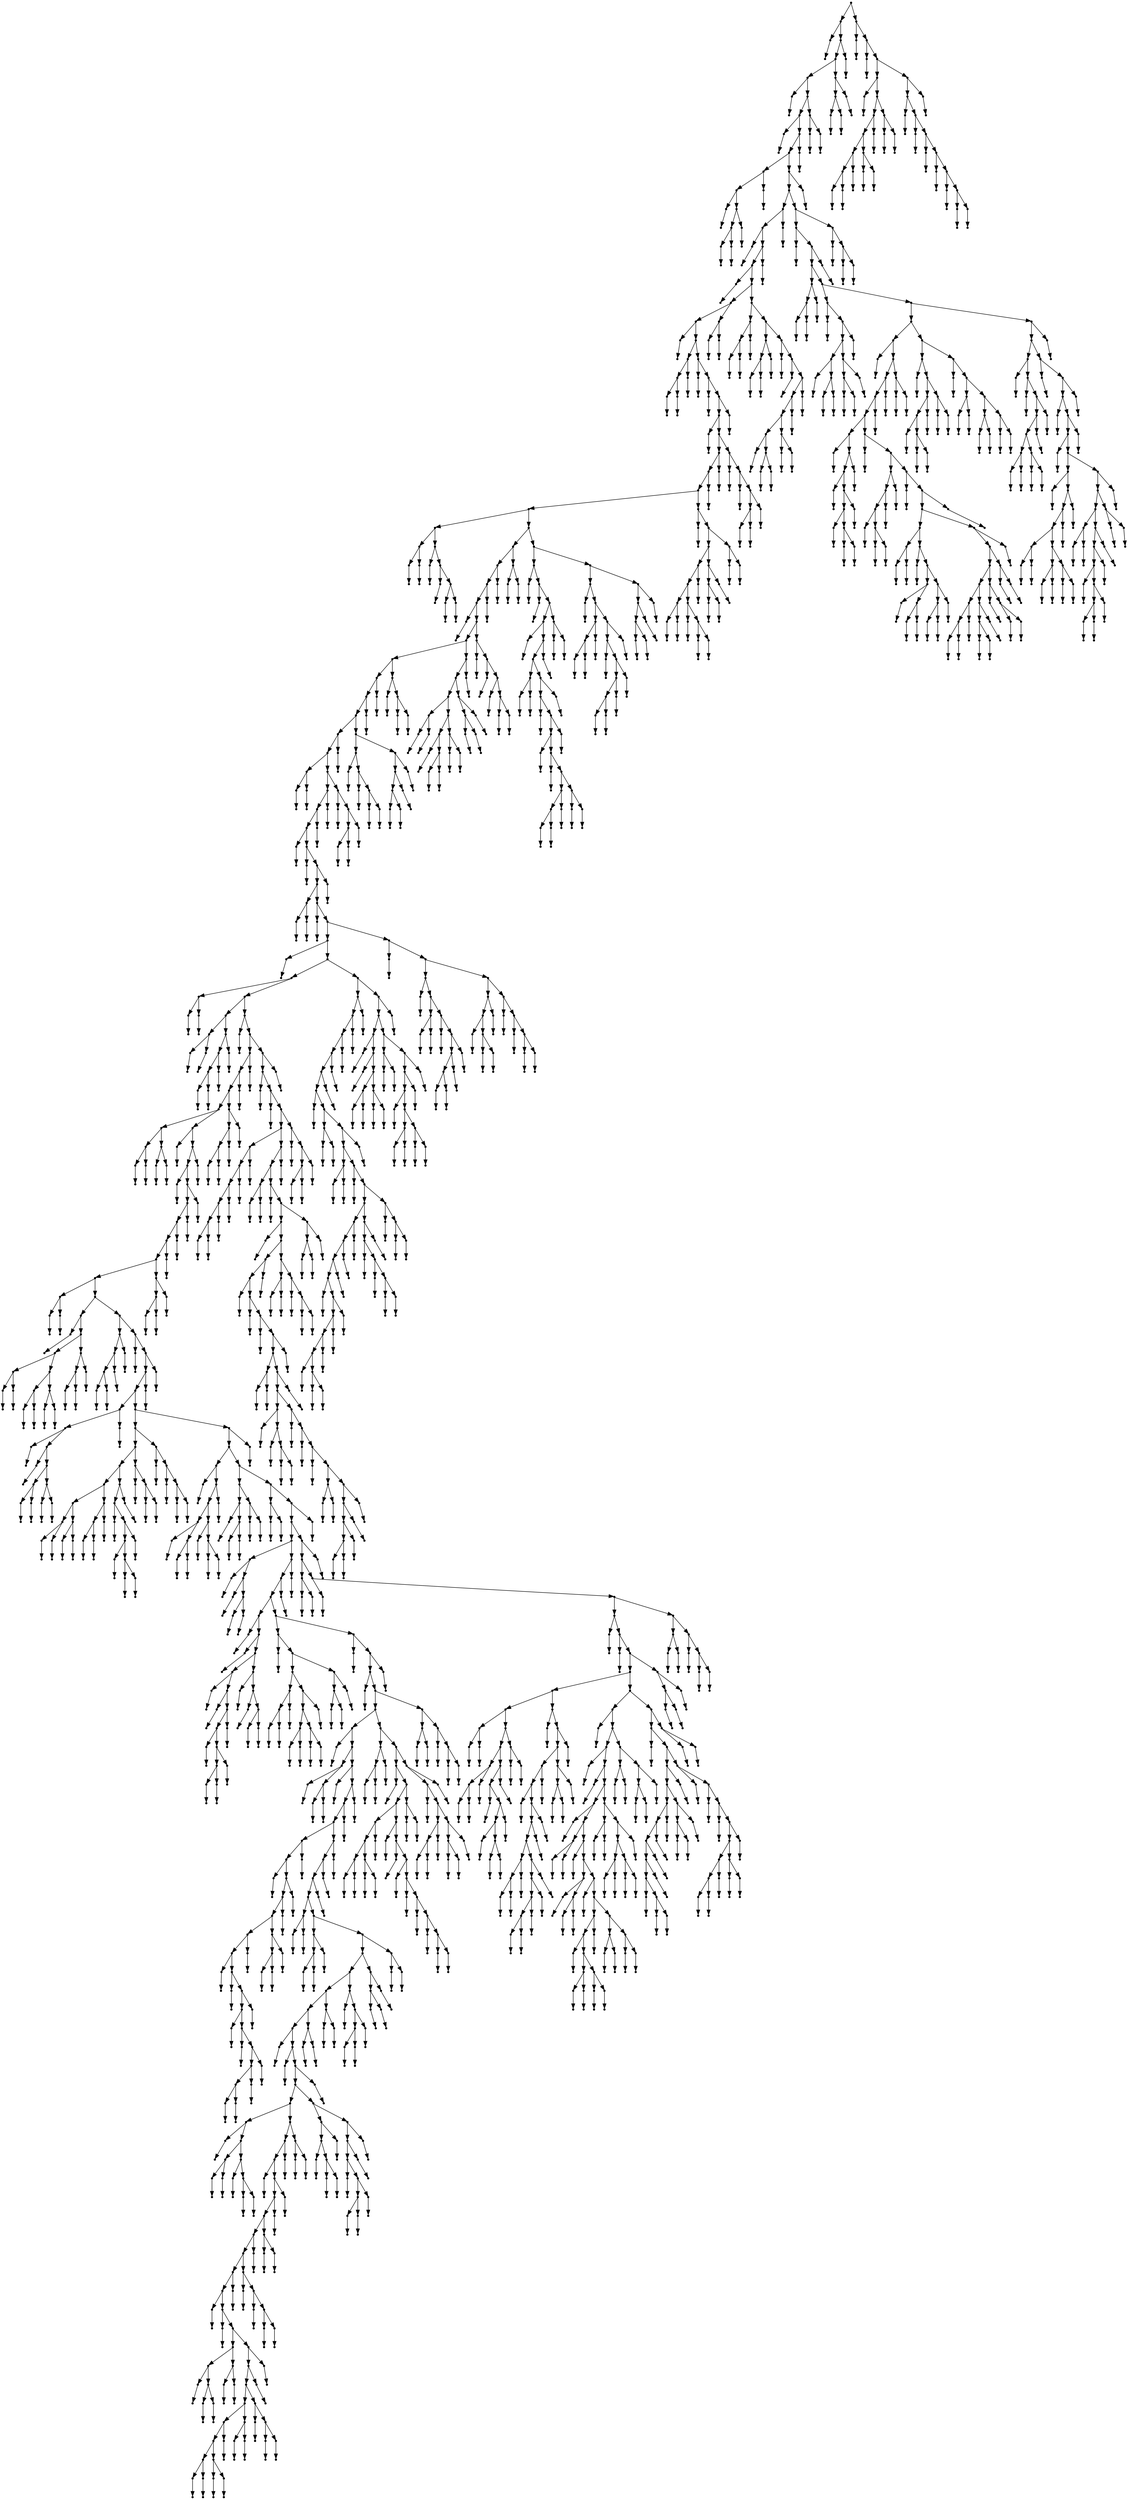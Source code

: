 digraph {
  2224 [shape=point];
  2167 [shape=point];
  1 [shape=point];
  0 [shape=point];
  2166 [shape=point];
  2163 [shape=point];
  2154 [shape=point];
  3 [shape=point];
  2 [shape=point];
  2153 [shape=point];
  2147 [shape=point];
  5 [shape=point];
  4 [shape=point];
  2146 [shape=point];
  2143 [shape=point];
  19 [shape=point];
  16 [shape=point];
  7 [shape=point];
  6 [shape=point];
  15 [shape=point];
  12 [shape=point];
  9 [shape=point];
  8 [shape=point];
  11 [shape=point];
  10 [shape=point];
  14 [shape=point];
  13 [shape=point];
  18 [shape=point];
  17 [shape=point];
  2142 [shape=point];
  2139 [shape=point];
  1824 [shape=point];
  1821 [shape=point];
  21 [shape=point];
  20 [shape=point];
  1820 [shape=point];
  1817 [shape=point];
  23 [shape=point];
  22 [shape=point];
  1816 [shape=point];
  1771 [shape=point];
  1765 [shape=point];
  25 [shape=point];
  24 [shape=point];
  1764 [shape=point];
  33 [shape=point];
  30 [shape=point];
  27 [shape=point];
  26 [shape=point];
  29 [shape=point];
  28 [shape=point];
  32 [shape=point];
  31 [shape=point];
  1763 [shape=point];
  35 [shape=point];
  34 [shape=point];
  1762 [shape=point];
  37 [shape=point];
  36 [shape=point];
  1761 [shape=point];
  1758 [shape=point];
  39 [shape=point];
  38 [shape=point];
  1757 [shape=point];
  1742 [shape=point];
  1739 [shape=point];
  1736 [shape=point];
  1700 [shape=point];
  56 [shape=point];
  44 [shape=point];
  41 [shape=point];
  40 [shape=point];
  43 [shape=point];
  42 [shape=point];
  55 [shape=point];
  46 [shape=point];
  45 [shape=point];
  54 [shape=point];
  48 [shape=point];
  47 [shape=point];
  53 [shape=point];
  50 [shape=point];
  49 [shape=point];
  52 [shape=point];
  51 [shape=point];
  1699 [shape=point];
  1603 [shape=point];
  1597 [shape=point];
  1594 [shape=point];
  1591 [shape=point];
  58 [shape=point];
  57 [shape=point];
  1590 [shape=point];
  1575 [shape=point];
  1542 [shape=point];
  1533 [shape=point];
  1530 [shape=point];
  1527 [shape=point];
  1503 [shape=point];
  1500 [shape=point];
  63 [shape=point];
  60 [shape=point];
  59 [shape=point];
  62 [shape=point];
  61 [shape=point];
  1499 [shape=point];
  1487 [shape=point];
  1484 [shape=point];
  1481 [shape=point];
  65 [shape=point];
  64 [shape=point];
  1480 [shape=point];
  67 [shape=point];
  66 [shape=point];
  1479 [shape=point];
  1476 [shape=point];
  72 [shape=point];
  69 [shape=point];
  68 [shape=point];
  71 [shape=point];
  70 [shape=point];
  1475 [shape=point];
  74 [shape=point];
  73 [shape=point];
  1474 [shape=point];
  1423 [shape=point];
  76 [shape=point];
  75 [shape=point];
  1422 [shape=point];
  1284 [shape=point];
  81 [shape=point];
  78 [shape=point];
  77 [shape=point];
  80 [shape=point];
  79 [shape=point];
  1283 [shape=point];
  98 [shape=point];
  86 [shape=point];
  83 [shape=point];
  82 [shape=point];
  85 [shape=point];
  84 [shape=point];
  97 [shape=point];
  94 [shape=point];
  91 [shape=point];
  88 [shape=point];
  87 [shape=point];
  90 [shape=point];
  89 [shape=point];
  93 [shape=point];
  92 [shape=point];
  96 [shape=point];
  95 [shape=point];
  1282 [shape=point];
  100 [shape=point];
  99 [shape=point];
  1281 [shape=point];
  1137 [shape=point];
  1134 [shape=point];
  1131 [shape=point];
  1119 [shape=point];
  111 [shape=point];
  105 [shape=point];
  102 [shape=point];
  101 [shape=point];
  104 [shape=point];
  103 [shape=point];
  110 [shape=point];
  107 [shape=point];
  106 [shape=point];
  109 [shape=point];
  108 [shape=point];
  1118 [shape=point];
  113 [shape=point];
  112 [shape=point];
  1117 [shape=point];
  1114 [shape=point];
  115 [shape=point];
  114 [shape=point];
  1113 [shape=point];
  1110 [shape=point];
  1107 [shape=point];
  1104 [shape=point];
  1101 [shape=point];
  1092 [shape=point];
  120 [shape=point];
  117 [shape=point];
  116 [shape=point];
  119 [shape=point];
  118 [shape=point];
  1091 [shape=point];
  149 [shape=point];
  122 [shape=point];
  121 [shape=point];
  148 [shape=point];
  139 [shape=point];
  127 [shape=point];
  124 [shape=point];
  123 [shape=point];
  126 [shape=point];
  125 [shape=point];
  138 [shape=point];
  132 [shape=point];
  129 [shape=point];
  128 [shape=point];
  131 [shape=point];
  130 [shape=point];
  137 [shape=point];
  134 [shape=point];
  133 [shape=point];
  136 [shape=point];
  135 [shape=point];
  147 [shape=point];
  144 [shape=point];
  141 [shape=point];
  140 [shape=point];
  143 [shape=point];
  142 [shape=point];
  146 [shape=point];
  145 [shape=point];
  1090 [shape=point];
  160 [shape=point];
  157 [shape=point];
  154 [shape=point];
  151 [shape=point];
  150 [shape=point];
  153 [shape=point];
  152 [shape=point];
  156 [shape=point];
  155 [shape=point];
  159 [shape=point];
  158 [shape=point];
  1089 [shape=point];
  162 [shape=point];
  161 [shape=point];
  1088 [shape=point];
  1085 [shape=point];
  1082 [shape=point];
  182 [shape=point];
  179 [shape=point];
  164 [shape=point];
  163 [shape=point];
  178 [shape=point];
  166 [shape=point];
  165 [shape=point];
  177 [shape=point];
  171 [shape=point];
  168 [shape=point];
  167 [shape=point];
  170 [shape=point];
  169 [shape=point];
  176 [shape=point];
  173 [shape=point];
  172 [shape=point];
  175 [shape=point];
  174 [shape=point];
  181 [shape=point];
  180 [shape=point];
  1081 [shape=point];
  241 [shape=point];
  229 [shape=point];
  220 [shape=point];
  202 [shape=point];
  193 [shape=point];
  187 [shape=point];
  184 [shape=point];
  183 [shape=point];
  186 [shape=point];
  185 [shape=point];
  192 [shape=point];
  189 [shape=point];
  188 [shape=point];
  191 [shape=point];
  190 [shape=point];
  201 [shape=point];
  198 [shape=point];
  195 [shape=point];
  194 [shape=point];
  197 [shape=point];
  196 [shape=point];
  200 [shape=point];
  199 [shape=point];
  219 [shape=point];
  216 [shape=point];
  204 [shape=point];
  203 [shape=point];
  215 [shape=point];
  212 [shape=point];
  206 [shape=point];
  205 [shape=point];
  211 [shape=point];
  208 [shape=point];
  207 [shape=point];
  210 [shape=point];
  209 [shape=point];
  214 [shape=point];
  213 [shape=point];
  218 [shape=point];
  217 [shape=point];
  228 [shape=point];
  222 [shape=point];
  221 [shape=point];
  227 [shape=point];
  224 [shape=point];
  223 [shape=point];
  226 [shape=point];
  225 [shape=point];
  240 [shape=point];
  231 [shape=point];
  230 [shape=point];
  239 [shape=point];
  233 [shape=point];
  232 [shape=point];
  238 [shape=point];
  235 [shape=point];
  234 [shape=point];
  237 [shape=point];
  236 [shape=point];
  1080 [shape=point];
  1077 [shape=point];
  264 [shape=point];
  243 [shape=point];
  242 [shape=point];
  263 [shape=point];
  260 [shape=point];
  251 [shape=point];
  245 [shape=point];
  244 [shape=point];
  250 [shape=point];
  247 [shape=point];
  246 [shape=point];
  249 [shape=point];
  248 [shape=point];
  259 [shape=point];
  253 [shape=point];
  252 [shape=point];
  258 [shape=point];
  255 [shape=point];
  254 [shape=point];
  257 [shape=point];
  256 [shape=point];
  262 [shape=point];
  261 [shape=point];
  1076 [shape=point];
  278 [shape=point];
  272 [shape=point];
  266 [shape=point];
  265 [shape=point];
  271 [shape=point];
  268 [shape=point];
  267 [shape=point];
  270 [shape=point];
  269 [shape=point];
  277 [shape=point];
  274 [shape=point];
  273 [shape=point];
  276 [shape=point];
  275 [shape=point];
  1075 [shape=point];
  283 [shape=point];
  280 [shape=point];
  279 [shape=point];
  282 [shape=point];
  281 [shape=point];
  1074 [shape=point];
  1071 [shape=point];
  771 [shape=point];
  294 [shape=point];
  285 [shape=point];
  284 [shape=point];
  293 [shape=point];
  287 [shape=point];
  286 [shape=point];
  292 [shape=point];
  289 [shape=point];
  288 [shape=point];
  291 [shape=point];
  290 [shape=point];
  770 [shape=point];
  767 [shape=point];
  764 [shape=point];
  332 [shape=point];
  296 [shape=point];
  295 [shape=point];
  331 [shape=point];
  298 [shape=point];
  297 [shape=point];
  330 [shape=point];
  318 [shape=point];
  300 [shape=point];
  299 [shape=point];
  317 [shape=point];
  302 [shape=point];
  301 [shape=point];
  316 [shape=point];
  313 [shape=point];
  304 [shape=point];
  303 [shape=point];
  312 [shape=point];
  309 [shape=point];
  306 [shape=point];
  305 [shape=point];
  308 [shape=point];
  307 [shape=point];
  311 [shape=point];
  310 [shape=point];
  315 [shape=point];
  314 [shape=point];
  329 [shape=point];
  320 [shape=point];
  319 [shape=point];
  328 [shape=point];
  322 [shape=point];
  321 [shape=point];
  327 [shape=point];
  324 [shape=point];
  323 [shape=point];
  326 [shape=point];
  325 [shape=point];
  763 [shape=point];
  367 [shape=point];
  334 [shape=point];
  333 [shape=point];
  366 [shape=point];
  357 [shape=point];
  342 [shape=point];
  339 [shape=point];
  336 [shape=point];
  335 [shape=point];
  338 [shape=point];
  337 [shape=point];
  341 [shape=point];
  340 [shape=point];
  356 [shape=point];
  353 [shape=point];
  347 [shape=point];
  344 [shape=point];
  343 [shape=point];
  346 [shape=point];
  345 [shape=point];
  352 [shape=point];
  349 [shape=point];
  348 [shape=point];
  351 [shape=point];
  350 [shape=point];
  355 [shape=point];
  354 [shape=point];
  365 [shape=point];
  362 [shape=point];
  359 [shape=point];
  358 [shape=point];
  361 [shape=point];
  360 [shape=point];
  364 [shape=point];
  363 [shape=point];
  762 [shape=point];
  369 [shape=point];
  368 [shape=point];
  761 [shape=point];
  758 [shape=point];
  371 [shape=point];
  370 [shape=point];
  757 [shape=point];
  742 [shape=point];
  661 [shape=point];
  373 [shape=point];
  372 [shape=point];
  660 [shape=point];
  381 [shape=point];
  375 [shape=point];
  374 [shape=point];
  380 [shape=point];
  377 [shape=point];
  376 [shape=point];
  379 [shape=point];
  378 [shape=point];
  659 [shape=point];
  383 [shape=point];
  382 [shape=point];
  658 [shape=point];
  655 [shape=point];
  652 [shape=point];
  433 [shape=point];
  430 [shape=point];
  385 [shape=point];
  384 [shape=point];
  429 [shape=point];
  426 [shape=point];
  423 [shape=point];
  414 [shape=point];
  411 [shape=point];
  387 [shape=point];
  386 [shape=point];
  410 [shape=point];
  389 [shape=point];
  388 [shape=point];
  409 [shape=point];
  406 [shape=point];
  391 [shape=point];
  390 [shape=point];
  405 [shape=point];
  393 [shape=point];
  392 [shape=point];
  404 [shape=point];
  401 [shape=point];
  398 [shape=point];
  395 [shape=point];
  394 [shape=point];
  397 [shape=point];
  396 [shape=point];
  400 [shape=point];
  399 [shape=point];
  403 [shape=point];
  402 [shape=point];
  408 [shape=point];
  407 [shape=point];
  413 [shape=point];
  412 [shape=point];
  422 [shape=point];
  419 [shape=point];
  416 [shape=point];
  415 [shape=point];
  418 [shape=point];
  417 [shape=point];
  421 [shape=point];
  420 [shape=point];
  425 [shape=point];
  424 [shape=point];
  428 [shape=point];
  427 [shape=point];
  432 [shape=point];
  431 [shape=point];
  651 [shape=point];
  648 [shape=point];
  645 [shape=point];
  642 [shape=point];
  438 [shape=point];
  435 [shape=point];
  434 [shape=point];
  437 [shape=point];
  436 [shape=point];
  641 [shape=point];
  446 [shape=point];
  443 [shape=point];
  440 [shape=point];
  439 [shape=point];
  442 [shape=point];
  441 [shape=point];
  445 [shape=point];
  444 [shape=point];
  640 [shape=point];
  634 [shape=point];
  625 [shape=point];
  613 [shape=point];
  607 [shape=point];
  601 [shape=point];
  448 [shape=point];
  447 [shape=point];
  600 [shape=point];
  450 [shape=point];
  449 [shape=point];
  599 [shape=point];
  596 [shape=point];
  566 [shape=point];
  467 [shape=point];
  452 [shape=point];
  451 [shape=point];
  466 [shape=point];
  457 [shape=point];
  454 [shape=point];
  453 [shape=point];
  456 [shape=point];
  455 [shape=point];
  465 [shape=point];
  459 [shape=point];
  458 [shape=point];
  464 [shape=point];
  461 [shape=point];
  460 [shape=point];
  463 [shape=point];
  462 [shape=point];
  565 [shape=point];
  559 [shape=point];
  556 [shape=point];
  469 [shape=point];
  468 [shape=point];
  555 [shape=point];
  552 [shape=point];
  549 [shape=point];
  543 [shape=point];
  540 [shape=point];
  528 [shape=point];
  525 [shape=point];
  471 [shape=point];
  470 [shape=point];
  524 [shape=point];
  473 [shape=point];
  472 [shape=point];
  523 [shape=point];
  487 [shape=point];
  481 [shape=point];
  475 [shape=point];
  474 [shape=point];
  480 [shape=point];
  477 [shape=point];
  476 [shape=point];
  479 [shape=point];
  478 [shape=point];
  486 [shape=point];
  483 [shape=point];
  482 [shape=point];
  485 [shape=point];
  484 [shape=point];
  522 [shape=point];
  519 [shape=point];
  516 [shape=point];
  507 [shape=point];
  501 [shape=point];
  498 [shape=point];
  492 [shape=point];
  489 [shape=point];
  488 [shape=point];
  491 [shape=point];
  490 [shape=point];
  497 [shape=point];
  494 [shape=point];
  493 [shape=point];
  496 [shape=point];
  495 [shape=point];
  500 [shape=point];
  499 [shape=point];
  506 [shape=point];
  503 [shape=point];
  502 [shape=point];
  505 [shape=point];
  504 [shape=point];
  515 [shape=point];
  509 [shape=point];
  508 [shape=point];
  514 [shape=point];
  511 [shape=point];
  510 [shape=point];
  513 [shape=point];
  512 [shape=point];
  518 [shape=point];
  517 [shape=point];
  521 [shape=point];
  520 [shape=point];
  527 [shape=point];
  526 [shape=point];
  539 [shape=point];
  530 [shape=point];
  529 [shape=point];
  538 [shape=point];
  532 [shape=point];
  531 [shape=point];
  537 [shape=point];
  534 [shape=point];
  533 [shape=point];
  536 [shape=point];
  535 [shape=point];
  542 [shape=point];
  541 [shape=point];
  548 [shape=point];
  545 [shape=point];
  544 [shape=point];
  547 [shape=point];
  546 [shape=point];
  551 [shape=point];
  550 [shape=point];
  554 [shape=point];
  553 [shape=point];
  558 [shape=point];
  557 [shape=point];
  564 [shape=point];
  561 [shape=point];
  560 [shape=point];
  563 [shape=point];
  562 [shape=point];
  595 [shape=point];
  577 [shape=point];
  574 [shape=point];
  568 [shape=point];
  567 [shape=point];
  573 [shape=point];
  570 [shape=point];
  569 [shape=point];
  572 [shape=point];
  571 [shape=point];
  576 [shape=point];
  575 [shape=point];
  594 [shape=point];
  591 [shape=point];
  588 [shape=point];
  579 [shape=point];
  578 [shape=point];
  587 [shape=point];
  584 [shape=point];
  581 [shape=point];
  580 [shape=point];
  583 [shape=point];
  582 [shape=point];
  586 [shape=point];
  585 [shape=point];
  590 [shape=point];
  589 [shape=point];
  593 [shape=point];
  592 [shape=point];
  598 [shape=point];
  597 [shape=point];
  606 [shape=point];
  603 [shape=point];
  602 [shape=point];
  605 [shape=point];
  604 [shape=point];
  612 [shape=point];
  609 [shape=point];
  608 [shape=point];
  611 [shape=point];
  610 [shape=point];
  624 [shape=point];
  615 [shape=point];
  614 [shape=point];
  623 [shape=point];
  620 [shape=point];
  617 [shape=point];
  616 [shape=point];
  619 [shape=point];
  618 [shape=point];
  622 [shape=point];
  621 [shape=point];
  633 [shape=point];
  630 [shape=point];
  627 [shape=point];
  626 [shape=point];
  629 [shape=point];
  628 [shape=point];
  632 [shape=point];
  631 [shape=point];
  639 [shape=point];
  636 [shape=point];
  635 [shape=point];
  638 [shape=point];
  637 [shape=point];
  644 [shape=point];
  643 [shape=point];
  647 [shape=point];
  646 [shape=point];
  650 [shape=point];
  649 [shape=point];
  654 [shape=point];
  653 [shape=point];
  657 [shape=point];
  656 [shape=point];
  741 [shape=point];
  669 [shape=point];
  666 [shape=point];
  663 [shape=point];
  662 [shape=point];
  665 [shape=point];
  664 [shape=point];
  668 [shape=point];
  667 [shape=point];
  740 [shape=point];
  716 [shape=point];
  671 [shape=point];
  670 [shape=point];
  715 [shape=point];
  709 [shape=point];
  685 [shape=point];
  682 [shape=point];
  676 [shape=point];
  673 [shape=point];
  672 [shape=point];
  675 [shape=point];
  674 [shape=point];
  681 [shape=point];
  678 [shape=point];
  677 [shape=point];
  680 [shape=point];
  679 [shape=point];
  684 [shape=point];
  683 [shape=point];
  708 [shape=point];
  687 [shape=point];
  686 [shape=point];
  707 [shape=point];
  689 [shape=point];
  688 [shape=point];
  706 [shape=point];
  691 [shape=point];
  690 [shape=point];
  705 [shape=point];
  693 [shape=point];
  692 [shape=point];
  704 [shape=point];
  695 [shape=point];
  694 [shape=point];
  703 [shape=point];
  697 [shape=point];
  696 [shape=point];
  702 [shape=point];
  699 [shape=point];
  698 [shape=point];
  701 [shape=point];
  700 [shape=point];
  714 [shape=point];
  711 [shape=point];
  710 [shape=point];
  713 [shape=point];
  712 [shape=point];
  739 [shape=point];
  736 [shape=point];
  718 [shape=point];
  717 [shape=point];
  735 [shape=point];
  726 [shape=point];
  723 [shape=point];
  720 [shape=point];
  719 [shape=point];
  722 [shape=point];
  721 [shape=point];
  725 [shape=point];
  724 [shape=point];
  734 [shape=point];
  731 [shape=point];
  728 [shape=point];
  727 [shape=point];
  730 [shape=point];
  729 [shape=point];
  733 [shape=point];
  732 [shape=point];
  738 [shape=point];
  737 [shape=point];
  756 [shape=point];
  747 [shape=point];
  744 [shape=point];
  743 [shape=point];
  746 [shape=point];
  745 [shape=point];
  755 [shape=point];
  749 [shape=point];
  748 [shape=point];
  754 [shape=point];
  751 [shape=point];
  750 [shape=point];
  753 [shape=point];
  752 [shape=point];
  760 [shape=point];
  759 [shape=point];
  766 [shape=point];
  765 [shape=point];
  769 [shape=point];
  768 [shape=point];
  1070 [shape=point];
  1067 [shape=point];
  776 [shape=point];
  773 [shape=point];
  772 [shape=point];
  775 [shape=point];
  774 [shape=point];
  1066 [shape=point];
  778 [shape=point];
  777 [shape=point];
  1065 [shape=point];
  1050 [shape=point];
  780 [shape=point];
  779 [shape=point];
  1049 [shape=point];
  782 [shape=point];
  781 [shape=point];
  1048 [shape=point];
  1039 [shape=point];
  871 [shape=point];
  820 [shape=point];
  787 [shape=point];
  784 [shape=point];
  783 [shape=point];
  786 [shape=point];
  785 [shape=point];
  819 [shape=point];
  813 [shape=point];
  795 [shape=point];
  792 [shape=point];
  789 [shape=point];
  788 [shape=point];
  791 [shape=point];
  790 [shape=point];
  794 [shape=point];
  793 [shape=point];
  812 [shape=point];
  809 [shape=point];
  797 [shape=point];
  796 [shape=point];
  808 [shape=point];
  805 [shape=point];
  799 [shape=point];
  798 [shape=point];
  804 [shape=point];
  801 [shape=point];
  800 [shape=point];
  803 [shape=point];
  802 [shape=point];
  807 [shape=point];
  806 [shape=point];
  811 [shape=point];
  810 [shape=point];
  818 [shape=point];
  815 [shape=point];
  814 [shape=point];
  817 [shape=point];
  816 [shape=point];
  870 [shape=point];
  822 [shape=point];
  821 [shape=point];
  869 [shape=point];
  866 [shape=point];
  857 [shape=point];
  854 [shape=point];
  824 [shape=point];
  823 [shape=point];
  853 [shape=point];
  850 [shape=point];
  847 [shape=point];
  832 [shape=point];
  829 [shape=point];
  826 [shape=point];
  825 [shape=point];
  828 [shape=point];
  827 [shape=point];
  831 [shape=point];
  830 [shape=point];
  846 [shape=point];
  843 [shape=point];
  840 [shape=point];
  837 [shape=point];
  834 [shape=point];
  833 [shape=point];
  836 [shape=point];
  835 [shape=point];
  839 [shape=point];
  838 [shape=point];
  842 [shape=point];
  841 [shape=point];
  845 [shape=point];
  844 [shape=point];
  849 [shape=point];
  848 [shape=point];
  852 [shape=point];
  851 [shape=point];
  856 [shape=point];
  855 [shape=point];
  865 [shape=point];
  862 [shape=point];
  859 [shape=point];
  858 [shape=point];
  861 [shape=point];
  860 [shape=point];
  864 [shape=point];
  863 [shape=point];
  868 [shape=point];
  867 [shape=point];
  1038 [shape=point];
  969 [shape=point];
  873 [shape=point];
  872 [shape=point];
  968 [shape=point];
  953 [shape=point];
  875 [shape=point];
  874 [shape=point];
  952 [shape=point];
  877 [shape=point];
  876 [shape=point];
  951 [shape=point];
  930 [shape=point];
  879 [shape=point];
  878 [shape=point];
  929 [shape=point];
  884 [shape=point];
  881 [shape=point];
  880 [shape=point];
  883 [shape=point];
  882 [shape=point];
  928 [shape=point];
  886 [shape=point];
  885 [shape=point];
  927 [shape=point];
  894 [shape=point];
  888 [shape=point];
  887 [shape=point];
  893 [shape=point];
  890 [shape=point];
  889 [shape=point];
  892 [shape=point];
  891 [shape=point];
  926 [shape=point];
  896 [shape=point];
  895 [shape=point];
  925 [shape=point];
  913 [shape=point];
  910 [shape=point];
  898 [shape=point];
  897 [shape=point];
  909 [shape=point];
  903 [shape=point];
  900 [shape=point];
  899 [shape=point];
  902 [shape=point];
  901 [shape=point];
  908 [shape=point];
  905 [shape=point];
  904 [shape=point];
  907 [shape=point];
  906 [shape=point];
  912 [shape=point];
  911 [shape=point];
  924 [shape=point];
  918 [shape=point];
  915 [shape=point];
  914 [shape=point];
  917 [shape=point];
  916 [shape=point];
  923 [shape=point];
  920 [shape=point];
  919 [shape=point];
  922 [shape=point];
  921 [shape=point];
  950 [shape=point];
  935 [shape=point];
  932 [shape=point];
  931 [shape=point];
  934 [shape=point];
  933 [shape=point];
  949 [shape=point];
  946 [shape=point];
  940 [shape=point];
  937 [shape=point];
  936 [shape=point];
  939 [shape=point];
  938 [shape=point];
  945 [shape=point];
  942 [shape=point];
  941 [shape=point];
  944 [shape=point];
  943 [shape=point];
  948 [shape=point];
  947 [shape=point];
  967 [shape=point];
  958 [shape=point];
  955 [shape=point];
  954 [shape=point];
  957 [shape=point];
  956 [shape=point];
  966 [shape=point];
  963 [shape=point];
  960 [shape=point];
  959 [shape=point];
  962 [shape=point];
  961 [shape=point];
  965 [shape=point];
  964 [shape=point];
  1037 [shape=point];
  1031 [shape=point];
  971 [shape=point];
  970 [shape=point];
  1030 [shape=point];
  1003 [shape=point];
  1000 [shape=point];
  991 [shape=point];
  988 [shape=point];
  985 [shape=point];
  982 [shape=point];
  979 [shape=point];
  973 [shape=point];
  972 [shape=point];
  978 [shape=point];
  975 [shape=point];
  974 [shape=point];
  977 [shape=point];
  976 [shape=point];
  981 [shape=point];
  980 [shape=point];
  984 [shape=point];
  983 [shape=point];
  987 [shape=point];
  986 [shape=point];
  990 [shape=point];
  989 [shape=point];
  999 [shape=point];
  996 [shape=point];
  993 [shape=point];
  992 [shape=point];
  995 [shape=point];
  994 [shape=point];
  998 [shape=point];
  997 [shape=point];
  1002 [shape=point];
  1001 [shape=point];
  1029 [shape=point];
  1005 [shape=point];
  1004 [shape=point];
  1028 [shape=point];
  1007 [shape=point];
  1006 [shape=point];
  1027 [shape=point];
  1009 [shape=point];
  1008 [shape=point];
  1026 [shape=point];
  1023 [shape=point];
  1017 [shape=point];
  1014 [shape=point];
  1011 [shape=point];
  1010 [shape=point];
  1013 [shape=point];
  1012 [shape=point];
  1016 [shape=point];
  1015 [shape=point];
  1022 [shape=point];
  1019 [shape=point];
  1018 [shape=point];
  1021 [shape=point];
  1020 [shape=point];
  1025 [shape=point];
  1024 [shape=point];
  1036 [shape=point];
  1033 [shape=point];
  1032 [shape=point];
  1035 [shape=point];
  1034 [shape=point];
  1047 [shape=point];
  1044 [shape=point];
  1041 [shape=point];
  1040 [shape=point];
  1043 [shape=point];
  1042 [shape=point];
  1046 [shape=point];
  1045 [shape=point];
  1064 [shape=point];
  1055 [shape=point];
  1052 [shape=point];
  1051 [shape=point];
  1054 [shape=point];
  1053 [shape=point];
  1063 [shape=point];
  1057 [shape=point];
  1056 [shape=point];
  1062 [shape=point];
  1059 [shape=point];
  1058 [shape=point];
  1061 [shape=point];
  1060 [shape=point];
  1069 [shape=point];
  1068 [shape=point];
  1073 [shape=point];
  1072 [shape=point];
  1079 [shape=point];
  1078 [shape=point];
  1084 [shape=point];
  1083 [shape=point];
  1087 [shape=point];
  1086 [shape=point];
  1100 [shape=point];
  1097 [shape=point];
  1094 [shape=point];
  1093 [shape=point];
  1096 [shape=point];
  1095 [shape=point];
  1099 [shape=point];
  1098 [shape=point];
  1103 [shape=point];
  1102 [shape=point];
  1106 [shape=point];
  1105 [shape=point];
  1109 [shape=point];
  1108 [shape=point];
  1112 [shape=point];
  1111 [shape=point];
  1116 [shape=point];
  1115 [shape=point];
  1130 [shape=point];
  1127 [shape=point];
  1124 [shape=point];
  1121 [shape=point];
  1120 [shape=point];
  1123 [shape=point];
  1122 [shape=point];
  1126 [shape=point];
  1125 [shape=point];
  1129 [shape=point];
  1128 [shape=point];
  1133 [shape=point];
  1132 [shape=point];
  1136 [shape=point];
  1135 [shape=point];
  1280 [shape=point];
  1277 [shape=point];
  1139 [shape=point];
  1138 [shape=point];
  1276 [shape=point];
  1141 [shape=point];
  1140 [shape=point];
  1275 [shape=point];
  1263 [shape=point];
  1158 [shape=point];
  1155 [shape=point];
  1152 [shape=point];
  1149 [shape=point];
  1146 [shape=point];
  1143 [shape=point];
  1142 [shape=point];
  1145 [shape=point];
  1144 [shape=point];
  1148 [shape=point];
  1147 [shape=point];
  1151 [shape=point];
  1150 [shape=point];
  1154 [shape=point];
  1153 [shape=point];
  1157 [shape=point];
  1156 [shape=point];
  1262 [shape=point];
  1259 [shape=point];
  1163 [shape=point];
  1160 [shape=point];
  1159 [shape=point];
  1162 [shape=point];
  1161 [shape=point];
  1258 [shape=point];
  1165 [shape=point];
  1164 [shape=point];
  1257 [shape=point];
  1248 [shape=point];
  1167 [shape=point];
  1166 [shape=point];
  1247 [shape=point];
  1232 [shape=point];
  1229 [shape=point];
  1169 [shape=point];
  1168 [shape=point];
  1228 [shape=point];
  1171 [shape=point];
  1170 [shape=point];
  1227 [shape=point];
  1173 [shape=point];
  1172 [shape=point];
  1226 [shape=point];
  1223 [shape=point];
  1178 [shape=point];
  1175 [shape=point];
  1174 [shape=point];
  1177 [shape=point];
  1176 [shape=point];
  1222 [shape=point];
  1219 [shape=point];
  1189 [shape=point];
  1180 [shape=point];
  1179 [shape=point];
  1188 [shape=point];
  1182 [shape=point];
  1181 [shape=point];
  1187 [shape=point];
  1184 [shape=point];
  1183 [shape=point];
  1186 [shape=point];
  1185 [shape=point];
  1218 [shape=point];
  1191 [shape=point];
  1190 [shape=point];
  1217 [shape=point];
  1193 [shape=point];
  1192 [shape=point];
  1216 [shape=point];
  1195 [shape=point];
  1194 [shape=point];
  1215 [shape=point];
  1200 [shape=point];
  1197 [shape=point];
  1196 [shape=point];
  1199 [shape=point];
  1198 [shape=point];
  1214 [shape=point];
  1211 [shape=point];
  1208 [shape=point];
  1205 [shape=point];
  1202 [shape=point];
  1201 [shape=point];
  1204 [shape=point];
  1203 [shape=point];
  1207 [shape=point];
  1206 [shape=point];
  1210 [shape=point];
  1209 [shape=point];
  1213 [shape=point];
  1212 [shape=point];
  1221 [shape=point];
  1220 [shape=point];
  1225 [shape=point];
  1224 [shape=point];
  1231 [shape=point];
  1230 [shape=point];
  1246 [shape=point];
  1237 [shape=point];
  1234 [shape=point];
  1233 [shape=point];
  1236 [shape=point];
  1235 [shape=point];
  1245 [shape=point];
  1239 [shape=point];
  1238 [shape=point];
  1244 [shape=point];
  1241 [shape=point];
  1240 [shape=point];
  1243 [shape=point];
  1242 [shape=point];
  1256 [shape=point];
  1253 [shape=point];
  1250 [shape=point];
  1249 [shape=point];
  1252 [shape=point];
  1251 [shape=point];
  1255 [shape=point];
  1254 [shape=point];
  1261 [shape=point];
  1260 [shape=point];
  1274 [shape=point];
  1265 [shape=point];
  1264 [shape=point];
  1273 [shape=point];
  1270 [shape=point];
  1267 [shape=point];
  1266 [shape=point];
  1269 [shape=point];
  1268 [shape=point];
  1272 [shape=point];
  1271 [shape=point];
  1279 [shape=point];
  1278 [shape=point];
  1421 [shape=point];
  1373 [shape=point];
  1370 [shape=point];
  1367 [shape=point];
  1364 [shape=point];
  1361 [shape=point];
  1358 [shape=point];
  1286 [shape=point];
  1285 [shape=point];
  1357 [shape=point];
  1291 [shape=point];
  1288 [shape=point];
  1287 [shape=point];
  1290 [shape=point];
  1289 [shape=point];
  1356 [shape=point];
  1353 [shape=point];
  1296 [shape=point];
  1293 [shape=point];
  1292 [shape=point];
  1295 [shape=point];
  1294 [shape=point];
  1352 [shape=point];
  1298 [shape=point];
  1297 [shape=point];
  1351 [shape=point];
  1342 [shape=point];
  1327 [shape=point];
  1324 [shape=point];
  1321 [shape=point];
  1318 [shape=point];
  1300 [shape=point];
  1299 [shape=point];
  1317 [shape=point];
  1314 [shape=point];
  1311 [shape=point];
  1308 [shape=point];
  1302 [shape=point];
  1301 [shape=point];
  1307 [shape=point];
  1304 [shape=point];
  1303 [shape=point];
  1306 [shape=point];
  1305 [shape=point];
  1310 [shape=point];
  1309 [shape=point];
  1313 [shape=point];
  1312 [shape=point];
  1316 [shape=point];
  1315 [shape=point];
  1320 [shape=point];
  1319 [shape=point];
  1323 [shape=point];
  1322 [shape=point];
  1326 [shape=point];
  1325 [shape=point];
  1341 [shape=point];
  1338 [shape=point];
  1329 [shape=point];
  1328 [shape=point];
  1337 [shape=point];
  1331 [shape=point];
  1330 [shape=point];
  1336 [shape=point];
  1333 [shape=point];
  1332 [shape=point];
  1335 [shape=point];
  1334 [shape=point];
  1340 [shape=point];
  1339 [shape=point];
  1350 [shape=point];
  1344 [shape=point];
  1343 [shape=point];
  1349 [shape=point];
  1346 [shape=point];
  1345 [shape=point];
  1348 [shape=point];
  1347 [shape=point];
  1355 [shape=point];
  1354 [shape=point];
  1360 [shape=point];
  1359 [shape=point];
  1363 [shape=point];
  1362 [shape=point];
  1366 [shape=point];
  1365 [shape=point];
  1369 [shape=point];
  1368 [shape=point];
  1372 [shape=point];
  1371 [shape=point];
  1420 [shape=point];
  1417 [shape=point];
  1390 [shape=point];
  1375 [shape=point];
  1374 [shape=point];
  1389 [shape=point];
  1377 [shape=point];
  1376 [shape=point];
  1388 [shape=point];
  1382 [shape=point];
  1379 [shape=point];
  1378 [shape=point];
  1381 [shape=point];
  1380 [shape=point];
  1387 [shape=point];
  1384 [shape=point];
  1383 [shape=point];
  1386 [shape=point];
  1385 [shape=point];
  1416 [shape=point];
  1395 [shape=point];
  1392 [shape=point];
  1391 [shape=point];
  1394 [shape=point];
  1393 [shape=point];
  1415 [shape=point];
  1412 [shape=point];
  1409 [shape=point];
  1397 [shape=point];
  1396 [shape=point];
  1408 [shape=point];
  1402 [shape=point];
  1399 [shape=point];
  1398 [shape=point];
  1401 [shape=point];
  1400 [shape=point];
  1407 [shape=point];
  1404 [shape=point];
  1403 [shape=point];
  1406 [shape=point];
  1405 [shape=point];
  1411 [shape=point];
  1410 [shape=point];
  1414 [shape=point];
  1413 [shape=point];
  1419 [shape=point];
  1418 [shape=point];
  1473 [shape=point];
  1425 [shape=point];
  1424 [shape=point];
  1472 [shape=point];
  1448 [shape=point];
  1427 [shape=point];
  1426 [shape=point];
  1447 [shape=point];
  1432 [shape=point];
  1429 [shape=point];
  1428 [shape=point];
  1431 [shape=point];
  1430 [shape=point];
  1446 [shape=point];
  1434 [shape=point];
  1433 [shape=point];
  1445 [shape=point];
  1442 [shape=point];
  1439 [shape=point];
  1436 [shape=point];
  1435 [shape=point];
  1438 [shape=point];
  1437 [shape=point];
  1441 [shape=point];
  1440 [shape=point];
  1444 [shape=point];
  1443 [shape=point];
  1471 [shape=point];
  1459 [shape=point];
  1456 [shape=point];
  1450 [shape=point];
  1449 [shape=point];
  1455 [shape=point];
  1452 [shape=point];
  1451 [shape=point];
  1454 [shape=point];
  1453 [shape=point];
  1458 [shape=point];
  1457 [shape=point];
  1470 [shape=point];
  1461 [shape=point];
  1460 [shape=point];
  1469 [shape=point];
  1463 [shape=point];
  1462 [shape=point];
  1468 [shape=point];
  1465 [shape=point];
  1464 [shape=point];
  1467 [shape=point];
  1466 [shape=point];
  1478 [shape=point];
  1477 [shape=point];
  1483 [shape=point];
  1482 [shape=point];
  1486 [shape=point];
  1485 [shape=point];
  1498 [shape=point];
  1489 [shape=point];
  1488 [shape=point];
  1497 [shape=point];
  1494 [shape=point];
  1491 [shape=point];
  1490 [shape=point];
  1493 [shape=point];
  1492 [shape=point];
  1496 [shape=point];
  1495 [shape=point];
  1502 [shape=point];
  1501 [shape=point];
  1526 [shape=point];
  1514 [shape=point];
  1505 [shape=point];
  1504 [shape=point];
  1513 [shape=point];
  1507 [shape=point];
  1506 [shape=point];
  1512 [shape=point];
  1509 [shape=point];
  1508 [shape=point];
  1511 [shape=point];
  1510 [shape=point];
  1525 [shape=point];
  1522 [shape=point];
  1519 [shape=point];
  1516 [shape=point];
  1515 [shape=point];
  1518 [shape=point];
  1517 [shape=point];
  1521 [shape=point];
  1520 [shape=point];
  1524 [shape=point];
  1523 [shape=point];
  1529 [shape=point];
  1528 [shape=point];
  1532 [shape=point];
  1531 [shape=point];
  1541 [shape=point];
  1535 [shape=point];
  1534 [shape=point];
  1540 [shape=point];
  1537 [shape=point];
  1536 [shape=point];
  1539 [shape=point];
  1538 [shape=point];
  1574 [shape=point];
  1571 [shape=point];
  1562 [shape=point];
  1547 [shape=point];
  1544 [shape=point];
  1543 [shape=point];
  1546 [shape=point];
  1545 [shape=point];
  1561 [shape=point];
  1555 [shape=point];
  1549 [shape=point];
  1548 [shape=point];
  1554 [shape=point];
  1551 [shape=point];
  1550 [shape=point];
  1553 [shape=point];
  1552 [shape=point];
  1560 [shape=point];
  1557 [shape=point];
  1556 [shape=point];
  1559 [shape=point];
  1558 [shape=point];
  1570 [shape=point];
  1567 [shape=point];
  1564 [shape=point];
  1563 [shape=point];
  1566 [shape=point];
  1565 [shape=point];
  1569 [shape=point];
  1568 [shape=point];
  1573 [shape=point];
  1572 [shape=point];
  1589 [shape=point];
  1577 [shape=point];
  1576 [shape=point];
  1588 [shape=point];
  1579 [shape=point];
  1578 [shape=point];
  1587 [shape=point];
  1581 [shape=point];
  1580 [shape=point];
  1586 [shape=point];
  1583 [shape=point];
  1582 [shape=point];
  1585 [shape=point];
  1584 [shape=point];
  1593 [shape=point];
  1592 [shape=point];
  1596 [shape=point];
  1595 [shape=point];
  1602 [shape=point];
  1599 [shape=point];
  1598 [shape=point];
  1601 [shape=point];
  1600 [shape=point];
  1698 [shape=point];
  1656 [shape=point];
  1605 [shape=point];
  1604 [shape=point];
  1655 [shape=point];
  1607 [shape=point];
  1606 [shape=point];
  1654 [shape=point];
  1648 [shape=point];
  1609 [shape=point];
  1608 [shape=point];
  1647 [shape=point];
  1644 [shape=point];
  1614 [shape=point];
  1611 [shape=point];
  1610 [shape=point];
  1613 [shape=point];
  1612 [shape=point];
  1643 [shape=point];
  1640 [shape=point];
  1616 [shape=point];
  1615 [shape=point];
  1639 [shape=point];
  1636 [shape=point];
  1618 [shape=point];
  1617 [shape=point];
  1635 [shape=point];
  1620 [shape=point];
  1619 [shape=point];
  1634 [shape=point];
  1628 [shape=point];
  1625 [shape=point];
  1622 [shape=point];
  1621 [shape=point];
  1624 [shape=point];
  1623 [shape=point];
  1627 [shape=point];
  1626 [shape=point];
  1633 [shape=point];
  1630 [shape=point];
  1629 [shape=point];
  1632 [shape=point];
  1631 [shape=point];
  1638 [shape=point];
  1637 [shape=point];
  1642 [shape=point];
  1641 [shape=point];
  1646 [shape=point];
  1645 [shape=point];
  1653 [shape=point];
  1650 [shape=point];
  1649 [shape=point];
  1652 [shape=point];
  1651 [shape=point];
  1697 [shape=point];
  1685 [shape=point];
  1658 [shape=point];
  1657 [shape=point];
  1684 [shape=point];
  1666 [shape=point];
  1663 [shape=point];
  1660 [shape=point];
  1659 [shape=point];
  1662 [shape=point];
  1661 [shape=point];
  1665 [shape=point];
  1664 [shape=point];
  1683 [shape=point];
  1680 [shape=point];
  1668 [shape=point];
  1667 [shape=point];
  1679 [shape=point];
  1676 [shape=point];
  1673 [shape=point];
  1670 [shape=point];
  1669 [shape=point];
  1672 [shape=point];
  1671 [shape=point];
  1675 [shape=point];
  1674 [shape=point];
  1678 [shape=point];
  1677 [shape=point];
  1682 [shape=point];
  1681 [shape=point];
  1696 [shape=point];
  1693 [shape=point];
  1690 [shape=point];
  1687 [shape=point];
  1686 [shape=point];
  1689 [shape=point];
  1688 [shape=point];
  1692 [shape=point];
  1691 [shape=point];
  1695 [shape=point];
  1694 [shape=point];
  1735 [shape=point];
  1702 [shape=point];
  1701 [shape=point];
  1734 [shape=point];
  1728 [shape=point];
  1719 [shape=point];
  1716 [shape=point];
  1707 [shape=point];
  1704 [shape=point];
  1703 [shape=point];
  1706 [shape=point];
  1705 [shape=point];
  1715 [shape=point];
  1709 [shape=point];
  1708 [shape=point];
  1714 [shape=point];
  1711 [shape=point];
  1710 [shape=point];
  1713 [shape=point];
  1712 [shape=point];
  1718 [shape=point];
  1717 [shape=point];
  1727 [shape=point];
  1724 [shape=point];
  1721 [shape=point];
  1720 [shape=point];
  1723 [shape=point];
  1722 [shape=point];
  1726 [shape=point];
  1725 [shape=point];
  1733 [shape=point];
  1730 [shape=point];
  1729 [shape=point];
  1732 [shape=point];
  1731 [shape=point];
  1738 [shape=point];
  1737 [shape=point];
  1741 [shape=point];
  1740 [shape=point];
  1756 [shape=point];
  1744 [shape=point];
  1743 [shape=point];
  1755 [shape=point];
  1746 [shape=point];
  1745 [shape=point];
  1754 [shape=point];
  1751 [shape=point];
  1748 [shape=point];
  1747 [shape=point];
  1750 [shape=point];
  1749 [shape=point];
  1753 [shape=point];
  1752 [shape=point];
  1760 [shape=point];
  1759 [shape=point];
  1770 [shape=point];
  1767 [shape=point];
  1766 [shape=point];
  1769 [shape=point];
  1768 [shape=point];
  1815 [shape=point];
  1779 [shape=point];
  1776 [shape=point];
  1773 [shape=point];
  1772 [shape=point];
  1775 [shape=point];
  1774 [shape=point];
  1778 [shape=point];
  1777 [shape=point];
  1814 [shape=point];
  1787 [shape=point];
  1784 [shape=point];
  1781 [shape=point];
  1780 [shape=point];
  1783 [shape=point];
  1782 [shape=point];
  1786 [shape=point];
  1785 [shape=point];
  1813 [shape=point];
  1789 [shape=point];
  1788 [shape=point];
  1812 [shape=point];
  1791 [shape=point];
  1790 [shape=point];
  1811 [shape=point];
  1808 [shape=point];
  1805 [shape=point];
  1799 [shape=point];
  1793 [shape=point];
  1792 [shape=point];
  1798 [shape=point];
  1795 [shape=point];
  1794 [shape=point];
  1797 [shape=point];
  1796 [shape=point];
  1804 [shape=point];
  1801 [shape=point];
  1800 [shape=point];
  1803 [shape=point];
  1802 [shape=point];
  1807 [shape=point];
  1806 [shape=point];
  1810 [shape=point];
  1809 [shape=point];
  1819 [shape=point];
  1818 [shape=point];
  1823 [shape=point];
  1822 [shape=point];
  2138 [shape=point];
  2129 [shape=point];
  1826 [shape=point];
  1825 [shape=point];
  2128 [shape=point];
  2125 [shape=point];
  1834 [shape=point];
  1831 [shape=point];
  1828 [shape=point];
  1827 [shape=point];
  1830 [shape=point];
  1829 [shape=point];
  1833 [shape=point];
  1832 [shape=point];
  2124 [shape=point];
  1857 [shape=point];
  1836 [shape=point];
  1835 [shape=point];
  1856 [shape=point];
  1853 [shape=point];
  1844 [shape=point];
  1838 [shape=point];
  1837 [shape=point];
  1843 [shape=point];
  1840 [shape=point];
  1839 [shape=point];
  1842 [shape=point];
  1841 [shape=point];
  1852 [shape=point];
  1849 [shape=point];
  1846 [shape=point];
  1845 [shape=point];
  1848 [shape=point];
  1847 [shape=point];
  1851 [shape=point];
  1850 [shape=point];
  1855 [shape=point];
  1854 [shape=point];
  2123 [shape=point];
  2021 [shape=point];
  1979 [shape=point];
  1859 [shape=point];
  1858 [shape=point];
  1978 [shape=point];
  1972 [shape=point];
  1969 [shape=point];
  1966 [shape=point];
  1879 [shape=point];
  1861 [shape=point];
  1860 [shape=point];
  1878 [shape=point];
  1875 [shape=point];
  1863 [shape=point];
  1862 [shape=point];
  1874 [shape=point];
  1871 [shape=point];
  1865 [shape=point];
  1864 [shape=point];
  1870 [shape=point];
  1867 [shape=point];
  1866 [shape=point];
  1869 [shape=point];
  1868 [shape=point];
  1873 [shape=point];
  1872 [shape=point];
  1877 [shape=point];
  1876 [shape=point];
  1965 [shape=point];
  1881 [shape=point];
  1880 [shape=point];
  1964 [shape=point];
  1895 [shape=point];
  1892 [shape=point];
  1889 [shape=point];
  1883 [shape=point];
  1882 [shape=point];
  1888 [shape=point];
  1885 [shape=point];
  1884 [shape=point];
  1887 [shape=point];
  1886 [shape=point];
  1891 [shape=point];
  1890 [shape=point];
  1894 [shape=point];
  1893 [shape=point];
  1963 [shape=point];
  1897 [shape=point];
  1896 [shape=point];
  1962 [shape=point];
  1959 [shape=point];
  1923 [shape=point];
  1902 [shape=point];
  1899 [shape=point];
  1898 [shape=point];
  1901 [shape=point];
  1900 [shape=point];
  1922 [shape=point];
  1904 [shape=point];
  1903 [shape=point];
  1921 [shape=point];
  1912 [shape=point];
  1906 [shape=point];
  1905 [shape=point];
  1911 [shape=point];
  1908 [shape=point];
  1907 [shape=point];
  1910 [shape=point];
  1909 [shape=point];
  1920 [shape=point];
  1917 [shape=point];
  1914 [shape=point];
  1913 [shape=point];
  1916 [shape=point];
  1915 [shape=point];
  1919 [shape=point];
  1918 [shape=point];
  1958 [shape=point];
  1955 [shape=point];
  1949 [shape=point];
  1940 [shape=point];
  1931 [shape=point];
  1928 [shape=point];
  1925 [shape=point];
  1924 [shape=point];
  1927 [shape=point];
  1926 [shape=point];
  1930 [shape=point];
  1929 [shape=point];
  1939 [shape=point];
  1936 [shape=point];
  1933 [shape=point];
  1932 [shape=point];
  1935 [shape=point];
  1934 [shape=point];
  1938 [shape=point];
  1937 [shape=point];
  1948 [shape=point];
  1942 [shape=point];
  1941 [shape=point];
  1947 [shape=point];
  1944 [shape=point];
  1943 [shape=point];
  1946 [shape=point];
  1945 [shape=point];
  1954 [shape=point];
  1951 [shape=point];
  1950 [shape=point];
  1953 [shape=point];
  1952 [shape=point];
  1957 [shape=point];
  1956 [shape=point];
  1961 [shape=point];
  1960 [shape=point];
  1968 [shape=point];
  1967 [shape=point];
  1971 [shape=point];
  1970 [shape=point];
  1977 [shape=point];
  1974 [shape=point];
  1973 [shape=point];
  1976 [shape=point];
  1975 [shape=point];
  2020 [shape=point];
  1999 [shape=point];
  1981 [shape=point];
  1980 [shape=point];
  1998 [shape=point];
  1992 [shape=point];
  1989 [shape=point];
  1983 [shape=point];
  1982 [shape=point];
  1988 [shape=point];
  1985 [shape=point];
  1984 [shape=point];
  1987 [shape=point];
  1986 [shape=point];
  1991 [shape=point];
  1990 [shape=point];
  1997 [shape=point];
  1994 [shape=point];
  1993 [shape=point];
  1996 [shape=point];
  1995 [shape=point];
  2019 [shape=point];
  2001 [shape=point];
  2000 [shape=point];
  2018 [shape=point];
  2006 [shape=point];
  2003 [shape=point];
  2002 [shape=point];
  2005 [shape=point];
  2004 [shape=point];
  2017 [shape=point];
  2011 [shape=point];
  2008 [shape=point];
  2007 [shape=point];
  2010 [shape=point];
  2009 [shape=point];
  2016 [shape=point];
  2013 [shape=point];
  2012 [shape=point];
  2015 [shape=point];
  2014 [shape=point];
  2122 [shape=point];
  2119 [shape=point];
  2044 [shape=point];
  2023 [shape=point];
  2022 [shape=point];
  2043 [shape=point];
  2025 [shape=point];
  2024 [shape=point];
  2042 [shape=point];
  2039 [shape=point];
  2036 [shape=point];
  2030 [shape=point];
  2027 [shape=point];
  2026 [shape=point];
  2029 [shape=point];
  2028 [shape=point];
  2035 [shape=point];
  2032 [shape=point];
  2031 [shape=point];
  2034 [shape=point];
  2033 [shape=point];
  2038 [shape=point];
  2037 [shape=point];
  2041 [shape=point];
  2040 [shape=point];
  2118 [shape=point];
  2046 [shape=point];
  2045 [shape=point];
  2117 [shape=point];
  2114 [shape=point];
  2048 [shape=point];
  2047 [shape=point];
  2113 [shape=point];
  2110 [shape=point];
  2050 [shape=point];
  2049 [shape=point];
  2109 [shape=point];
  2076 [shape=point];
  2052 [shape=point];
  2051 [shape=point];
  2075 [shape=point];
  2072 [shape=point];
  2069 [shape=point];
  2057 [shape=point];
  2054 [shape=point];
  2053 [shape=point];
  2056 [shape=point];
  2055 [shape=point];
  2068 [shape=point];
  2062 [shape=point];
  2059 [shape=point];
  2058 [shape=point];
  2061 [shape=point];
  2060 [shape=point];
  2067 [shape=point];
  2064 [shape=point];
  2063 [shape=point];
  2066 [shape=point];
  2065 [shape=point];
  2071 [shape=point];
  2070 [shape=point];
  2074 [shape=point];
  2073 [shape=point];
  2108 [shape=point];
  2105 [shape=point];
  2099 [shape=point];
  2081 [shape=point];
  2078 [shape=point];
  2077 [shape=point];
  2080 [shape=point];
  2079 [shape=point];
  2098 [shape=point];
  2095 [shape=point];
  2092 [shape=point];
  2083 [shape=point];
  2082 [shape=point];
  2091 [shape=point];
  2088 [shape=point];
  2085 [shape=point];
  2084 [shape=point];
  2087 [shape=point];
  2086 [shape=point];
  2090 [shape=point];
  2089 [shape=point];
  2094 [shape=point];
  2093 [shape=point];
  2097 [shape=point];
  2096 [shape=point];
  2104 [shape=point];
  2101 [shape=point];
  2100 [shape=point];
  2103 [shape=point];
  2102 [shape=point];
  2107 [shape=point];
  2106 [shape=point];
  2112 [shape=point];
  2111 [shape=point];
  2116 [shape=point];
  2115 [shape=point];
  2121 [shape=point];
  2120 [shape=point];
  2127 [shape=point];
  2126 [shape=point];
  2137 [shape=point];
  2131 [shape=point];
  2130 [shape=point];
  2136 [shape=point];
  2133 [shape=point];
  2132 [shape=point];
  2135 [shape=point];
  2134 [shape=point];
  2141 [shape=point];
  2140 [shape=point];
  2145 [shape=point];
  2144 [shape=point];
  2152 [shape=point];
  2149 [shape=point];
  2148 [shape=point];
  2151 [shape=point];
  2150 [shape=point];
  2162 [shape=point];
  2159 [shape=point];
  2156 [shape=point];
  2155 [shape=point];
  2158 [shape=point];
  2157 [shape=point];
  2161 [shape=point];
  2160 [shape=point];
  2165 [shape=point];
  2164 [shape=point];
  2223 [shape=point];
  2169 [shape=point];
  2168 [shape=point];
  2222 [shape=point];
  2171 [shape=point];
  2170 [shape=point];
  2221 [shape=point];
  2197 [shape=point];
  2173 [shape=point];
  2172 [shape=point];
  2196 [shape=point];
  2190 [shape=point];
  2187 [shape=point];
  2181 [shape=point];
  2178 [shape=point];
  2175 [shape=point];
  2174 [shape=point];
  2177 [shape=point];
  2176 [shape=point];
  2180 [shape=point];
  2179 [shape=point];
  2186 [shape=point];
  2183 [shape=point];
  2182 [shape=point];
  2185 [shape=point];
  2184 [shape=point];
  2189 [shape=point];
  2188 [shape=point];
  2195 [shape=point];
  2192 [shape=point];
  2191 [shape=point];
  2194 [shape=point];
  2193 [shape=point];
  2220 [shape=point];
  2217 [shape=point];
  2199 [shape=point];
  2198 [shape=point];
  2216 [shape=point];
  2201 [shape=point];
  2200 [shape=point];
  2215 [shape=point];
  2203 [shape=point];
  2202 [shape=point];
  2214 [shape=point];
  2205 [shape=point];
  2204 [shape=point];
  2213 [shape=point];
  2207 [shape=point];
  2206 [shape=point];
  2212 [shape=point];
  2209 [shape=point];
  2208 [shape=point];
  2211 [shape=point];
  2210 [shape=point];
  2219 [shape=point];
  2218 [shape=point];
2224 -> 2167;
2167 -> 1;
1 -> 0;
2167 -> 2166;
2166 -> 2163;
2163 -> 2154;
2154 -> 3;
3 -> 2;
2154 -> 2153;
2153 -> 2147;
2147 -> 5;
5 -> 4;
2147 -> 2146;
2146 -> 2143;
2143 -> 19;
19 -> 16;
16 -> 7;
7 -> 6;
16 -> 15;
15 -> 12;
12 -> 9;
9 -> 8;
12 -> 11;
11 -> 10;
15 -> 14;
14 -> 13;
19 -> 18;
18 -> 17;
2143 -> 2142;
2142 -> 2139;
2139 -> 1824;
1824 -> 1821;
1821 -> 21;
21 -> 20;
1821 -> 1820;
1820 -> 1817;
1817 -> 23;
23 -> 22;
1817 -> 1816;
1816 -> 1771;
1771 -> 1765;
1765 -> 25;
25 -> 24;
1765 -> 1764;
1764 -> 33;
33 -> 30;
30 -> 27;
27 -> 26;
30 -> 29;
29 -> 28;
33 -> 32;
32 -> 31;
1764 -> 1763;
1763 -> 35;
35 -> 34;
1763 -> 1762;
1762 -> 37;
37 -> 36;
1762 -> 1761;
1761 -> 1758;
1758 -> 39;
39 -> 38;
1758 -> 1757;
1757 -> 1742;
1742 -> 1739;
1739 -> 1736;
1736 -> 1700;
1700 -> 56;
56 -> 44;
44 -> 41;
41 -> 40;
44 -> 43;
43 -> 42;
56 -> 55;
55 -> 46;
46 -> 45;
55 -> 54;
54 -> 48;
48 -> 47;
54 -> 53;
53 -> 50;
50 -> 49;
53 -> 52;
52 -> 51;
1700 -> 1699;
1699 -> 1603;
1603 -> 1597;
1597 -> 1594;
1594 -> 1591;
1591 -> 58;
58 -> 57;
1591 -> 1590;
1590 -> 1575;
1575 -> 1542;
1542 -> 1533;
1533 -> 1530;
1530 -> 1527;
1527 -> 1503;
1503 -> 1500;
1500 -> 63;
63 -> 60;
60 -> 59;
63 -> 62;
62 -> 61;
1500 -> 1499;
1499 -> 1487;
1487 -> 1484;
1484 -> 1481;
1481 -> 65;
65 -> 64;
1481 -> 1480;
1480 -> 67;
67 -> 66;
1480 -> 1479;
1479 -> 1476;
1476 -> 72;
72 -> 69;
69 -> 68;
72 -> 71;
71 -> 70;
1476 -> 1475;
1475 -> 74;
74 -> 73;
1475 -> 1474;
1474 -> 1423;
1423 -> 76;
76 -> 75;
1423 -> 1422;
1422 -> 1284;
1284 -> 81;
81 -> 78;
78 -> 77;
81 -> 80;
80 -> 79;
1284 -> 1283;
1283 -> 98;
98 -> 86;
86 -> 83;
83 -> 82;
86 -> 85;
85 -> 84;
98 -> 97;
97 -> 94;
94 -> 91;
91 -> 88;
88 -> 87;
91 -> 90;
90 -> 89;
94 -> 93;
93 -> 92;
97 -> 96;
96 -> 95;
1283 -> 1282;
1282 -> 100;
100 -> 99;
1282 -> 1281;
1281 -> 1137;
1137 -> 1134;
1134 -> 1131;
1131 -> 1119;
1119 -> 111;
111 -> 105;
105 -> 102;
102 -> 101;
105 -> 104;
104 -> 103;
111 -> 110;
110 -> 107;
107 -> 106;
110 -> 109;
109 -> 108;
1119 -> 1118;
1118 -> 113;
113 -> 112;
1118 -> 1117;
1117 -> 1114;
1114 -> 115;
115 -> 114;
1114 -> 1113;
1113 -> 1110;
1110 -> 1107;
1107 -> 1104;
1104 -> 1101;
1101 -> 1092;
1092 -> 120;
120 -> 117;
117 -> 116;
120 -> 119;
119 -> 118;
1092 -> 1091;
1091 -> 149;
149 -> 122;
122 -> 121;
149 -> 148;
148 -> 139;
139 -> 127;
127 -> 124;
124 -> 123;
127 -> 126;
126 -> 125;
139 -> 138;
138 -> 132;
132 -> 129;
129 -> 128;
132 -> 131;
131 -> 130;
138 -> 137;
137 -> 134;
134 -> 133;
137 -> 136;
136 -> 135;
148 -> 147;
147 -> 144;
144 -> 141;
141 -> 140;
144 -> 143;
143 -> 142;
147 -> 146;
146 -> 145;
1091 -> 1090;
1090 -> 160;
160 -> 157;
157 -> 154;
154 -> 151;
151 -> 150;
154 -> 153;
153 -> 152;
157 -> 156;
156 -> 155;
160 -> 159;
159 -> 158;
1090 -> 1089;
1089 -> 162;
162 -> 161;
1089 -> 1088;
1088 -> 1085;
1085 -> 1082;
1082 -> 182;
182 -> 179;
179 -> 164;
164 -> 163;
179 -> 178;
178 -> 166;
166 -> 165;
178 -> 177;
177 -> 171;
171 -> 168;
168 -> 167;
171 -> 170;
170 -> 169;
177 -> 176;
176 -> 173;
173 -> 172;
176 -> 175;
175 -> 174;
182 -> 181;
181 -> 180;
1082 -> 1081;
1081 -> 241;
241 -> 229;
229 -> 220;
220 -> 202;
202 -> 193;
193 -> 187;
187 -> 184;
184 -> 183;
187 -> 186;
186 -> 185;
193 -> 192;
192 -> 189;
189 -> 188;
192 -> 191;
191 -> 190;
202 -> 201;
201 -> 198;
198 -> 195;
195 -> 194;
198 -> 197;
197 -> 196;
201 -> 200;
200 -> 199;
220 -> 219;
219 -> 216;
216 -> 204;
204 -> 203;
216 -> 215;
215 -> 212;
212 -> 206;
206 -> 205;
212 -> 211;
211 -> 208;
208 -> 207;
211 -> 210;
210 -> 209;
215 -> 214;
214 -> 213;
219 -> 218;
218 -> 217;
229 -> 228;
228 -> 222;
222 -> 221;
228 -> 227;
227 -> 224;
224 -> 223;
227 -> 226;
226 -> 225;
241 -> 240;
240 -> 231;
231 -> 230;
240 -> 239;
239 -> 233;
233 -> 232;
239 -> 238;
238 -> 235;
235 -> 234;
238 -> 237;
237 -> 236;
1081 -> 1080;
1080 -> 1077;
1077 -> 264;
264 -> 243;
243 -> 242;
264 -> 263;
263 -> 260;
260 -> 251;
251 -> 245;
245 -> 244;
251 -> 250;
250 -> 247;
247 -> 246;
250 -> 249;
249 -> 248;
260 -> 259;
259 -> 253;
253 -> 252;
259 -> 258;
258 -> 255;
255 -> 254;
258 -> 257;
257 -> 256;
263 -> 262;
262 -> 261;
1077 -> 1076;
1076 -> 278;
278 -> 272;
272 -> 266;
266 -> 265;
272 -> 271;
271 -> 268;
268 -> 267;
271 -> 270;
270 -> 269;
278 -> 277;
277 -> 274;
274 -> 273;
277 -> 276;
276 -> 275;
1076 -> 1075;
1075 -> 283;
283 -> 280;
280 -> 279;
283 -> 282;
282 -> 281;
1075 -> 1074;
1074 -> 1071;
1071 -> 771;
771 -> 294;
294 -> 285;
285 -> 284;
294 -> 293;
293 -> 287;
287 -> 286;
293 -> 292;
292 -> 289;
289 -> 288;
292 -> 291;
291 -> 290;
771 -> 770;
770 -> 767;
767 -> 764;
764 -> 332;
332 -> 296;
296 -> 295;
332 -> 331;
331 -> 298;
298 -> 297;
331 -> 330;
330 -> 318;
318 -> 300;
300 -> 299;
318 -> 317;
317 -> 302;
302 -> 301;
317 -> 316;
316 -> 313;
313 -> 304;
304 -> 303;
313 -> 312;
312 -> 309;
309 -> 306;
306 -> 305;
309 -> 308;
308 -> 307;
312 -> 311;
311 -> 310;
316 -> 315;
315 -> 314;
330 -> 329;
329 -> 320;
320 -> 319;
329 -> 328;
328 -> 322;
322 -> 321;
328 -> 327;
327 -> 324;
324 -> 323;
327 -> 326;
326 -> 325;
764 -> 763;
763 -> 367;
367 -> 334;
334 -> 333;
367 -> 366;
366 -> 357;
357 -> 342;
342 -> 339;
339 -> 336;
336 -> 335;
339 -> 338;
338 -> 337;
342 -> 341;
341 -> 340;
357 -> 356;
356 -> 353;
353 -> 347;
347 -> 344;
344 -> 343;
347 -> 346;
346 -> 345;
353 -> 352;
352 -> 349;
349 -> 348;
352 -> 351;
351 -> 350;
356 -> 355;
355 -> 354;
366 -> 365;
365 -> 362;
362 -> 359;
359 -> 358;
362 -> 361;
361 -> 360;
365 -> 364;
364 -> 363;
763 -> 762;
762 -> 369;
369 -> 368;
762 -> 761;
761 -> 758;
758 -> 371;
371 -> 370;
758 -> 757;
757 -> 742;
742 -> 661;
661 -> 373;
373 -> 372;
661 -> 660;
660 -> 381;
381 -> 375;
375 -> 374;
381 -> 380;
380 -> 377;
377 -> 376;
380 -> 379;
379 -> 378;
660 -> 659;
659 -> 383;
383 -> 382;
659 -> 658;
658 -> 655;
655 -> 652;
652 -> 433;
433 -> 430;
430 -> 385;
385 -> 384;
430 -> 429;
429 -> 426;
426 -> 423;
423 -> 414;
414 -> 411;
411 -> 387;
387 -> 386;
411 -> 410;
410 -> 389;
389 -> 388;
410 -> 409;
409 -> 406;
406 -> 391;
391 -> 390;
406 -> 405;
405 -> 393;
393 -> 392;
405 -> 404;
404 -> 401;
401 -> 398;
398 -> 395;
395 -> 394;
398 -> 397;
397 -> 396;
401 -> 400;
400 -> 399;
404 -> 403;
403 -> 402;
409 -> 408;
408 -> 407;
414 -> 413;
413 -> 412;
423 -> 422;
422 -> 419;
419 -> 416;
416 -> 415;
419 -> 418;
418 -> 417;
422 -> 421;
421 -> 420;
426 -> 425;
425 -> 424;
429 -> 428;
428 -> 427;
433 -> 432;
432 -> 431;
652 -> 651;
651 -> 648;
648 -> 645;
645 -> 642;
642 -> 438;
438 -> 435;
435 -> 434;
438 -> 437;
437 -> 436;
642 -> 641;
641 -> 446;
446 -> 443;
443 -> 440;
440 -> 439;
443 -> 442;
442 -> 441;
446 -> 445;
445 -> 444;
641 -> 640;
640 -> 634;
634 -> 625;
625 -> 613;
613 -> 607;
607 -> 601;
601 -> 448;
448 -> 447;
601 -> 600;
600 -> 450;
450 -> 449;
600 -> 599;
599 -> 596;
596 -> 566;
566 -> 467;
467 -> 452;
452 -> 451;
467 -> 466;
466 -> 457;
457 -> 454;
454 -> 453;
457 -> 456;
456 -> 455;
466 -> 465;
465 -> 459;
459 -> 458;
465 -> 464;
464 -> 461;
461 -> 460;
464 -> 463;
463 -> 462;
566 -> 565;
565 -> 559;
559 -> 556;
556 -> 469;
469 -> 468;
556 -> 555;
555 -> 552;
552 -> 549;
549 -> 543;
543 -> 540;
540 -> 528;
528 -> 525;
525 -> 471;
471 -> 470;
525 -> 524;
524 -> 473;
473 -> 472;
524 -> 523;
523 -> 487;
487 -> 481;
481 -> 475;
475 -> 474;
481 -> 480;
480 -> 477;
477 -> 476;
480 -> 479;
479 -> 478;
487 -> 486;
486 -> 483;
483 -> 482;
486 -> 485;
485 -> 484;
523 -> 522;
522 -> 519;
519 -> 516;
516 -> 507;
507 -> 501;
501 -> 498;
498 -> 492;
492 -> 489;
489 -> 488;
492 -> 491;
491 -> 490;
498 -> 497;
497 -> 494;
494 -> 493;
497 -> 496;
496 -> 495;
501 -> 500;
500 -> 499;
507 -> 506;
506 -> 503;
503 -> 502;
506 -> 505;
505 -> 504;
516 -> 515;
515 -> 509;
509 -> 508;
515 -> 514;
514 -> 511;
511 -> 510;
514 -> 513;
513 -> 512;
519 -> 518;
518 -> 517;
522 -> 521;
521 -> 520;
528 -> 527;
527 -> 526;
540 -> 539;
539 -> 530;
530 -> 529;
539 -> 538;
538 -> 532;
532 -> 531;
538 -> 537;
537 -> 534;
534 -> 533;
537 -> 536;
536 -> 535;
543 -> 542;
542 -> 541;
549 -> 548;
548 -> 545;
545 -> 544;
548 -> 547;
547 -> 546;
552 -> 551;
551 -> 550;
555 -> 554;
554 -> 553;
559 -> 558;
558 -> 557;
565 -> 564;
564 -> 561;
561 -> 560;
564 -> 563;
563 -> 562;
596 -> 595;
595 -> 577;
577 -> 574;
574 -> 568;
568 -> 567;
574 -> 573;
573 -> 570;
570 -> 569;
573 -> 572;
572 -> 571;
577 -> 576;
576 -> 575;
595 -> 594;
594 -> 591;
591 -> 588;
588 -> 579;
579 -> 578;
588 -> 587;
587 -> 584;
584 -> 581;
581 -> 580;
584 -> 583;
583 -> 582;
587 -> 586;
586 -> 585;
591 -> 590;
590 -> 589;
594 -> 593;
593 -> 592;
599 -> 598;
598 -> 597;
607 -> 606;
606 -> 603;
603 -> 602;
606 -> 605;
605 -> 604;
613 -> 612;
612 -> 609;
609 -> 608;
612 -> 611;
611 -> 610;
625 -> 624;
624 -> 615;
615 -> 614;
624 -> 623;
623 -> 620;
620 -> 617;
617 -> 616;
620 -> 619;
619 -> 618;
623 -> 622;
622 -> 621;
634 -> 633;
633 -> 630;
630 -> 627;
627 -> 626;
630 -> 629;
629 -> 628;
633 -> 632;
632 -> 631;
640 -> 639;
639 -> 636;
636 -> 635;
639 -> 638;
638 -> 637;
645 -> 644;
644 -> 643;
648 -> 647;
647 -> 646;
651 -> 650;
650 -> 649;
655 -> 654;
654 -> 653;
658 -> 657;
657 -> 656;
742 -> 741;
741 -> 669;
669 -> 666;
666 -> 663;
663 -> 662;
666 -> 665;
665 -> 664;
669 -> 668;
668 -> 667;
741 -> 740;
740 -> 716;
716 -> 671;
671 -> 670;
716 -> 715;
715 -> 709;
709 -> 685;
685 -> 682;
682 -> 676;
676 -> 673;
673 -> 672;
676 -> 675;
675 -> 674;
682 -> 681;
681 -> 678;
678 -> 677;
681 -> 680;
680 -> 679;
685 -> 684;
684 -> 683;
709 -> 708;
708 -> 687;
687 -> 686;
708 -> 707;
707 -> 689;
689 -> 688;
707 -> 706;
706 -> 691;
691 -> 690;
706 -> 705;
705 -> 693;
693 -> 692;
705 -> 704;
704 -> 695;
695 -> 694;
704 -> 703;
703 -> 697;
697 -> 696;
703 -> 702;
702 -> 699;
699 -> 698;
702 -> 701;
701 -> 700;
715 -> 714;
714 -> 711;
711 -> 710;
714 -> 713;
713 -> 712;
740 -> 739;
739 -> 736;
736 -> 718;
718 -> 717;
736 -> 735;
735 -> 726;
726 -> 723;
723 -> 720;
720 -> 719;
723 -> 722;
722 -> 721;
726 -> 725;
725 -> 724;
735 -> 734;
734 -> 731;
731 -> 728;
728 -> 727;
731 -> 730;
730 -> 729;
734 -> 733;
733 -> 732;
739 -> 738;
738 -> 737;
757 -> 756;
756 -> 747;
747 -> 744;
744 -> 743;
747 -> 746;
746 -> 745;
756 -> 755;
755 -> 749;
749 -> 748;
755 -> 754;
754 -> 751;
751 -> 750;
754 -> 753;
753 -> 752;
761 -> 760;
760 -> 759;
767 -> 766;
766 -> 765;
770 -> 769;
769 -> 768;
1071 -> 1070;
1070 -> 1067;
1067 -> 776;
776 -> 773;
773 -> 772;
776 -> 775;
775 -> 774;
1067 -> 1066;
1066 -> 778;
778 -> 777;
1066 -> 1065;
1065 -> 1050;
1050 -> 780;
780 -> 779;
1050 -> 1049;
1049 -> 782;
782 -> 781;
1049 -> 1048;
1048 -> 1039;
1039 -> 871;
871 -> 820;
820 -> 787;
787 -> 784;
784 -> 783;
787 -> 786;
786 -> 785;
820 -> 819;
819 -> 813;
813 -> 795;
795 -> 792;
792 -> 789;
789 -> 788;
792 -> 791;
791 -> 790;
795 -> 794;
794 -> 793;
813 -> 812;
812 -> 809;
809 -> 797;
797 -> 796;
809 -> 808;
808 -> 805;
805 -> 799;
799 -> 798;
805 -> 804;
804 -> 801;
801 -> 800;
804 -> 803;
803 -> 802;
808 -> 807;
807 -> 806;
812 -> 811;
811 -> 810;
819 -> 818;
818 -> 815;
815 -> 814;
818 -> 817;
817 -> 816;
871 -> 870;
870 -> 822;
822 -> 821;
870 -> 869;
869 -> 866;
866 -> 857;
857 -> 854;
854 -> 824;
824 -> 823;
854 -> 853;
853 -> 850;
850 -> 847;
847 -> 832;
832 -> 829;
829 -> 826;
826 -> 825;
829 -> 828;
828 -> 827;
832 -> 831;
831 -> 830;
847 -> 846;
846 -> 843;
843 -> 840;
840 -> 837;
837 -> 834;
834 -> 833;
837 -> 836;
836 -> 835;
840 -> 839;
839 -> 838;
843 -> 842;
842 -> 841;
846 -> 845;
845 -> 844;
850 -> 849;
849 -> 848;
853 -> 852;
852 -> 851;
857 -> 856;
856 -> 855;
866 -> 865;
865 -> 862;
862 -> 859;
859 -> 858;
862 -> 861;
861 -> 860;
865 -> 864;
864 -> 863;
869 -> 868;
868 -> 867;
1039 -> 1038;
1038 -> 969;
969 -> 873;
873 -> 872;
969 -> 968;
968 -> 953;
953 -> 875;
875 -> 874;
953 -> 952;
952 -> 877;
877 -> 876;
952 -> 951;
951 -> 930;
930 -> 879;
879 -> 878;
930 -> 929;
929 -> 884;
884 -> 881;
881 -> 880;
884 -> 883;
883 -> 882;
929 -> 928;
928 -> 886;
886 -> 885;
928 -> 927;
927 -> 894;
894 -> 888;
888 -> 887;
894 -> 893;
893 -> 890;
890 -> 889;
893 -> 892;
892 -> 891;
927 -> 926;
926 -> 896;
896 -> 895;
926 -> 925;
925 -> 913;
913 -> 910;
910 -> 898;
898 -> 897;
910 -> 909;
909 -> 903;
903 -> 900;
900 -> 899;
903 -> 902;
902 -> 901;
909 -> 908;
908 -> 905;
905 -> 904;
908 -> 907;
907 -> 906;
913 -> 912;
912 -> 911;
925 -> 924;
924 -> 918;
918 -> 915;
915 -> 914;
918 -> 917;
917 -> 916;
924 -> 923;
923 -> 920;
920 -> 919;
923 -> 922;
922 -> 921;
951 -> 950;
950 -> 935;
935 -> 932;
932 -> 931;
935 -> 934;
934 -> 933;
950 -> 949;
949 -> 946;
946 -> 940;
940 -> 937;
937 -> 936;
940 -> 939;
939 -> 938;
946 -> 945;
945 -> 942;
942 -> 941;
945 -> 944;
944 -> 943;
949 -> 948;
948 -> 947;
968 -> 967;
967 -> 958;
958 -> 955;
955 -> 954;
958 -> 957;
957 -> 956;
967 -> 966;
966 -> 963;
963 -> 960;
960 -> 959;
963 -> 962;
962 -> 961;
966 -> 965;
965 -> 964;
1038 -> 1037;
1037 -> 1031;
1031 -> 971;
971 -> 970;
1031 -> 1030;
1030 -> 1003;
1003 -> 1000;
1000 -> 991;
991 -> 988;
988 -> 985;
985 -> 982;
982 -> 979;
979 -> 973;
973 -> 972;
979 -> 978;
978 -> 975;
975 -> 974;
978 -> 977;
977 -> 976;
982 -> 981;
981 -> 980;
985 -> 984;
984 -> 983;
988 -> 987;
987 -> 986;
991 -> 990;
990 -> 989;
1000 -> 999;
999 -> 996;
996 -> 993;
993 -> 992;
996 -> 995;
995 -> 994;
999 -> 998;
998 -> 997;
1003 -> 1002;
1002 -> 1001;
1030 -> 1029;
1029 -> 1005;
1005 -> 1004;
1029 -> 1028;
1028 -> 1007;
1007 -> 1006;
1028 -> 1027;
1027 -> 1009;
1009 -> 1008;
1027 -> 1026;
1026 -> 1023;
1023 -> 1017;
1017 -> 1014;
1014 -> 1011;
1011 -> 1010;
1014 -> 1013;
1013 -> 1012;
1017 -> 1016;
1016 -> 1015;
1023 -> 1022;
1022 -> 1019;
1019 -> 1018;
1022 -> 1021;
1021 -> 1020;
1026 -> 1025;
1025 -> 1024;
1037 -> 1036;
1036 -> 1033;
1033 -> 1032;
1036 -> 1035;
1035 -> 1034;
1048 -> 1047;
1047 -> 1044;
1044 -> 1041;
1041 -> 1040;
1044 -> 1043;
1043 -> 1042;
1047 -> 1046;
1046 -> 1045;
1065 -> 1064;
1064 -> 1055;
1055 -> 1052;
1052 -> 1051;
1055 -> 1054;
1054 -> 1053;
1064 -> 1063;
1063 -> 1057;
1057 -> 1056;
1063 -> 1062;
1062 -> 1059;
1059 -> 1058;
1062 -> 1061;
1061 -> 1060;
1070 -> 1069;
1069 -> 1068;
1074 -> 1073;
1073 -> 1072;
1080 -> 1079;
1079 -> 1078;
1085 -> 1084;
1084 -> 1083;
1088 -> 1087;
1087 -> 1086;
1101 -> 1100;
1100 -> 1097;
1097 -> 1094;
1094 -> 1093;
1097 -> 1096;
1096 -> 1095;
1100 -> 1099;
1099 -> 1098;
1104 -> 1103;
1103 -> 1102;
1107 -> 1106;
1106 -> 1105;
1110 -> 1109;
1109 -> 1108;
1113 -> 1112;
1112 -> 1111;
1117 -> 1116;
1116 -> 1115;
1131 -> 1130;
1130 -> 1127;
1127 -> 1124;
1124 -> 1121;
1121 -> 1120;
1124 -> 1123;
1123 -> 1122;
1127 -> 1126;
1126 -> 1125;
1130 -> 1129;
1129 -> 1128;
1134 -> 1133;
1133 -> 1132;
1137 -> 1136;
1136 -> 1135;
1281 -> 1280;
1280 -> 1277;
1277 -> 1139;
1139 -> 1138;
1277 -> 1276;
1276 -> 1141;
1141 -> 1140;
1276 -> 1275;
1275 -> 1263;
1263 -> 1158;
1158 -> 1155;
1155 -> 1152;
1152 -> 1149;
1149 -> 1146;
1146 -> 1143;
1143 -> 1142;
1146 -> 1145;
1145 -> 1144;
1149 -> 1148;
1148 -> 1147;
1152 -> 1151;
1151 -> 1150;
1155 -> 1154;
1154 -> 1153;
1158 -> 1157;
1157 -> 1156;
1263 -> 1262;
1262 -> 1259;
1259 -> 1163;
1163 -> 1160;
1160 -> 1159;
1163 -> 1162;
1162 -> 1161;
1259 -> 1258;
1258 -> 1165;
1165 -> 1164;
1258 -> 1257;
1257 -> 1248;
1248 -> 1167;
1167 -> 1166;
1248 -> 1247;
1247 -> 1232;
1232 -> 1229;
1229 -> 1169;
1169 -> 1168;
1229 -> 1228;
1228 -> 1171;
1171 -> 1170;
1228 -> 1227;
1227 -> 1173;
1173 -> 1172;
1227 -> 1226;
1226 -> 1223;
1223 -> 1178;
1178 -> 1175;
1175 -> 1174;
1178 -> 1177;
1177 -> 1176;
1223 -> 1222;
1222 -> 1219;
1219 -> 1189;
1189 -> 1180;
1180 -> 1179;
1189 -> 1188;
1188 -> 1182;
1182 -> 1181;
1188 -> 1187;
1187 -> 1184;
1184 -> 1183;
1187 -> 1186;
1186 -> 1185;
1219 -> 1218;
1218 -> 1191;
1191 -> 1190;
1218 -> 1217;
1217 -> 1193;
1193 -> 1192;
1217 -> 1216;
1216 -> 1195;
1195 -> 1194;
1216 -> 1215;
1215 -> 1200;
1200 -> 1197;
1197 -> 1196;
1200 -> 1199;
1199 -> 1198;
1215 -> 1214;
1214 -> 1211;
1211 -> 1208;
1208 -> 1205;
1205 -> 1202;
1202 -> 1201;
1205 -> 1204;
1204 -> 1203;
1208 -> 1207;
1207 -> 1206;
1211 -> 1210;
1210 -> 1209;
1214 -> 1213;
1213 -> 1212;
1222 -> 1221;
1221 -> 1220;
1226 -> 1225;
1225 -> 1224;
1232 -> 1231;
1231 -> 1230;
1247 -> 1246;
1246 -> 1237;
1237 -> 1234;
1234 -> 1233;
1237 -> 1236;
1236 -> 1235;
1246 -> 1245;
1245 -> 1239;
1239 -> 1238;
1245 -> 1244;
1244 -> 1241;
1241 -> 1240;
1244 -> 1243;
1243 -> 1242;
1257 -> 1256;
1256 -> 1253;
1253 -> 1250;
1250 -> 1249;
1253 -> 1252;
1252 -> 1251;
1256 -> 1255;
1255 -> 1254;
1262 -> 1261;
1261 -> 1260;
1275 -> 1274;
1274 -> 1265;
1265 -> 1264;
1274 -> 1273;
1273 -> 1270;
1270 -> 1267;
1267 -> 1266;
1270 -> 1269;
1269 -> 1268;
1273 -> 1272;
1272 -> 1271;
1280 -> 1279;
1279 -> 1278;
1422 -> 1421;
1421 -> 1373;
1373 -> 1370;
1370 -> 1367;
1367 -> 1364;
1364 -> 1361;
1361 -> 1358;
1358 -> 1286;
1286 -> 1285;
1358 -> 1357;
1357 -> 1291;
1291 -> 1288;
1288 -> 1287;
1291 -> 1290;
1290 -> 1289;
1357 -> 1356;
1356 -> 1353;
1353 -> 1296;
1296 -> 1293;
1293 -> 1292;
1296 -> 1295;
1295 -> 1294;
1353 -> 1352;
1352 -> 1298;
1298 -> 1297;
1352 -> 1351;
1351 -> 1342;
1342 -> 1327;
1327 -> 1324;
1324 -> 1321;
1321 -> 1318;
1318 -> 1300;
1300 -> 1299;
1318 -> 1317;
1317 -> 1314;
1314 -> 1311;
1311 -> 1308;
1308 -> 1302;
1302 -> 1301;
1308 -> 1307;
1307 -> 1304;
1304 -> 1303;
1307 -> 1306;
1306 -> 1305;
1311 -> 1310;
1310 -> 1309;
1314 -> 1313;
1313 -> 1312;
1317 -> 1316;
1316 -> 1315;
1321 -> 1320;
1320 -> 1319;
1324 -> 1323;
1323 -> 1322;
1327 -> 1326;
1326 -> 1325;
1342 -> 1341;
1341 -> 1338;
1338 -> 1329;
1329 -> 1328;
1338 -> 1337;
1337 -> 1331;
1331 -> 1330;
1337 -> 1336;
1336 -> 1333;
1333 -> 1332;
1336 -> 1335;
1335 -> 1334;
1341 -> 1340;
1340 -> 1339;
1351 -> 1350;
1350 -> 1344;
1344 -> 1343;
1350 -> 1349;
1349 -> 1346;
1346 -> 1345;
1349 -> 1348;
1348 -> 1347;
1356 -> 1355;
1355 -> 1354;
1361 -> 1360;
1360 -> 1359;
1364 -> 1363;
1363 -> 1362;
1367 -> 1366;
1366 -> 1365;
1370 -> 1369;
1369 -> 1368;
1373 -> 1372;
1372 -> 1371;
1421 -> 1420;
1420 -> 1417;
1417 -> 1390;
1390 -> 1375;
1375 -> 1374;
1390 -> 1389;
1389 -> 1377;
1377 -> 1376;
1389 -> 1388;
1388 -> 1382;
1382 -> 1379;
1379 -> 1378;
1382 -> 1381;
1381 -> 1380;
1388 -> 1387;
1387 -> 1384;
1384 -> 1383;
1387 -> 1386;
1386 -> 1385;
1417 -> 1416;
1416 -> 1395;
1395 -> 1392;
1392 -> 1391;
1395 -> 1394;
1394 -> 1393;
1416 -> 1415;
1415 -> 1412;
1412 -> 1409;
1409 -> 1397;
1397 -> 1396;
1409 -> 1408;
1408 -> 1402;
1402 -> 1399;
1399 -> 1398;
1402 -> 1401;
1401 -> 1400;
1408 -> 1407;
1407 -> 1404;
1404 -> 1403;
1407 -> 1406;
1406 -> 1405;
1412 -> 1411;
1411 -> 1410;
1415 -> 1414;
1414 -> 1413;
1420 -> 1419;
1419 -> 1418;
1474 -> 1473;
1473 -> 1425;
1425 -> 1424;
1473 -> 1472;
1472 -> 1448;
1448 -> 1427;
1427 -> 1426;
1448 -> 1447;
1447 -> 1432;
1432 -> 1429;
1429 -> 1428;
1432 -> 1431;
1431 -> 1430;
1447 -> 1446;
1446 -> 1434;
1434 -> 1433;
1446 -> 1445;
1445 -> 1442;
1442 -> 1439;
1439 -> 1436;
1436 -> 1435;
1439 -> 1438;
1438 -> 1437;
1442 -> 1441;
1441 -> 1440;
1445 -> 1444;
1444 -> 1443;
1472 -> 1471;
1471 -> 1459;
1459 -> 1456;
1456 -> 1450;
1450 -> 1449;
1456 -> 1455;
1455 -> 1452;
1452 -> 1451;
1455 -> 1454;
1454 -> 1453;
1459 -> 1458;
1458 -> 1457;
1471 -> 1470;
1470 -> 1461;
1461 -> 1460;
1470 -> 1469;
1469 -> 1463;
1463 -> 1462;
1469 -> 1468;
1468 -> 1465;
1465 -> 1464;
1468 -> 1467;
1467 -> 1466;
1479 -> 1478;
1478 -> 1477;
1484 -> 1483;
1483 -> 1482;
1487 -> 1486;
1486 -> 1485;
1499 -> 1498;
1498 -> 1489;
1489 -> 1488;
1498 -> 1497;
1497 -> 1494;
1494 -> 1491;
1491 -> 1490;
1494 -> 1493;
1493 -> 1492;
1497 -> 1496;
1496 -> 1495;
1503 -> 1502;
1502 -> 1501;
1527 -> 1526;
1526 -> 1514;
1514 -> 1505;
1505 -> 1504;
1514 -> 1513;
1513 -> 1507;
1507 -> 1506;
1513 -> 1512;
1512 -> 1509;
1509 -> 1508;
1512 -> 1511;
1511 -> 1510;
1526 -> 1525;
1525 -> 1522;
1522 -> 1519;
1519 -> 1516;
1516 -> 1515;
1519 -> 1518;
1518 -> 1517;
1522 -> 1521;
1521 -> 1520;
1525 -> 1524;
1524 -> 1523;
1530 -> 1529;
1529 -> 1528;
1533 -> 1532;
1532 -> 1531;
1542 -> 1541;
1541 -> 1535;
1535 -> 1534;
1541 -> 1540;
1540 -> 1537;
1537 -> 1536;
1540 -> 1539;
1539 -> 1538;
1575 -> 1574;
1574 -> 1571;
1571 -> 1562;
1562 -> 1547;
1547 -> 1544;
1544 -> 1543;
1547 -> 1546;
1546 -> 1545;
1562 -> 1561;
1561 -> 1555;
1555 -> 1549;
1549 -> 1548;
1555 -> 1554;
1554 -> 1551;
1551 -> 1550;
1554 -> 1553;
1553 -> 1552;
1561 -> 1560;
1560 -> 1557;
1557 -> 1556;
1560 -> 1559;
1559 -> 1558;
1571 -> 1570;
1570 -> 1567;
1567 -> 1564;
1564 -> 1563;
1567 -> 1566;
1566 -> 1565;
1570 -> 1569;
1569 -> 1568;
1574 -> 1573;
1573 -> 1572;
1590 -> 1589;
1589 -> 1577;
1577 -> 1576;
1589 -> 1588;
1588 -> 1579;
1579 -> 1578;
1588 -> 1587;
1587 -> 1581;
1581 -> 1580;
1587 -> 1586;
1586 -> 1583;
1583 -> 1582;
1586 -> 1585;
1585 -> 1584;
1594 -> 1593;
1593 -> 1592;
1597 -> 1596;
1596 -> 1595;
1603 -> 1602;
1602 -> 1599;
1599 -> 1598;
1602 -> 1601;
1601 -> 1600;
1699 -> 1698;
1698 -> 1656;
1656 -> 1605;
1605 -> 1604;
1656 -> 1655;
1655 -> 1607;
1607 -> 1606;
1655 -> 1654;
1654 -> 1648;
1648 -> 1609;
1609 -> 1608;
1648 -> 1647;
1647 -> 1644;
1644 -> 1614;
1614 -> 1611;
1611 -> 1610;
1614 -> 1613;
1613 -> 1612;
1644 -> 1643;
1643 -> 1640;
1640 -> 1616;
1616 -> 1615;
1640 -> 1639;
1639 -> 1636;
1636 -> 1618;
1618 -> 1617;
1636 -> 1635;
1635 -> 1620;
1620 -> 1619;
1635 -> 1634;
1634 -> 1628;
1628 -> 1625;
1625 -> 1622;
1622 -> 1621;
1625 -> 1624;
1624 -> 1623;
1628 -> 1627;
1627 -> 1626;
1634 -> 1633;
1633 -> 1630;
1630 -> 1629;
1633 -> 1632;
1632 -> 1631;
1639 -> 1638;
1638 -> 1637;
1643 -> 1642;
1642 -> 1641;
1647 -> 1646;
1646 -> 1645;
1654 -> 1653;
1653 -> 1650;
1650 -> 1649;
1653 -> 1652;
1652 -> 1651;
1698 -> 1697;
1697 -> 1685;
1685 -> 1658;
1658 -> 1657;
1685 -> 1684;
1684 -> 1666;
1666 -> 1663;
1663 -> 1660;
1660 -> 1659;
1663 -> 1662;
1662 -> 1661;
1666 -> 1665;
1665 -> 1664;
1684 -> 1683;
1683 -> 1680;
1680 -> 1668;
1668 -> 1667;
1680 -> 1679;
1679 -> 1676;
1676 -> 1673;
1673 -> 1670;
1670 -> 1669;
1673 -> 1672;
1672 -> 1671;
1676 -> 1675;
1675 -> 1674;
1679 -> 1678;
1678 -> 1677;
1683 -> 1682;
1682 -> 1681;
1697 -> 1696;
1696 -> 1693;
1693 -> 1690;
1690 -> 1687;
1687 -> 1686;
1690 -> 1689;
1689 -> 1688;
1693 -> 1692;
1692 -> 1691;
1696 -> 1695;
1695 -> 1694;
1736 -> 1735;
1735 -> 1702;
1702 -> 1701;
1735 -> 1734;
1734 -> 1728;
1728 -> 1719;
1719 -> 1716;
1716 -> 1707;
1707 -> 1704;
1704 -> 1703;
1707 -> 1706;
1706 -> 1705;
1716 -> 1715;
1715 -> 1709;
1709 -> 1708;
1715 -> 1714;
1714 -> 1711;
1711 -> 1710;
1714 -> 1713;
1713 -> 1712;
1719 -> 1718;
1718 -> 1717;
1728 -> 1727;
1727 -> 1724;
1724 -> 1721;
1721 -> 1720;
1724 -> 1723;
1723 -> 1722;
1727 -> 1726;
1726 -> 1725;
1734 -> 1733;
1733 -> 1730;
1730 -> 1729;
1733 -> 1732;
1732 -> 1731;
1739 -> 1738;
1738 -> 1737;
1742 -> 1741;
1741 -> 1740;
1757 -> 1756;
1756 -> 1744;
1744 -> 1743;
1756 -> 1755;
1755 -> 1746;
1746 -> 1745;
1755 -> 1754;
1754 -> 1751;
1751 -> 1748;
1748 -> 1747;
1751 -> 1750;
1750 -> 1749;
1754 -> 1753;
1753 -> 1752;
1761 -> 1760;
1760 -> 1759;
1771 -> 1770;
1770 -> 1767;
1767 -> 1766;
1770 -> 1769;
1769 -> 1768;
1816 -> 1815;
1815 -> 1779;
1779 -> 1776;
1776 -> 1773;
1773 -> 1772;
1776 -> 1775;
1775 -> 1774;
1779 -> 1778;
1778 -> 1777;
1815 -> 1814;
1814 -> 1787;
1787 -> 1784;
1784 -> 1781;
1781 -> 1780;
1784 -> 1783;
1783 -> 1782;
1787 -> 1786;
1786 -> 1785;
1814 -> 1813;
1813 -> 1789;
1789 -> 1788;
1813 -> 1812;
1812 -> 1791;
1791 -> 1790;
1812 -> 1811;
1811 -> 1808;
1808 -> 1805;
1805 -> 1799;
1799 -> 1793;
1793 -> 1792;
1799 -> 1798;
1798 -> 1795;
1795 -> 1794;
1798 -> 1797;
1797 -> 1796;
1805 -> 1804;
1804 -> 1801;
1801 -> 1800;
1804 -> 1803;
1803 -> 1802;
1808 -> 1807;
1807 -> 1806;
1811 -> 1810;
1810 -> 1809;
1820 -> 1819;
1819 -> 1818;
1824 -> 1823;
1823 -> 1822;
2139 -> 2138;
2138 -> 2129;
2129 -> 1826;
1826 -> 1825;
2129 -> 2128;
2128 -> 2125;
2125 -> 1834;
1834 -> 1831;
1831 -> 1828;
1828 -> 1827;
1831 -> 1830;
1830 -> 1829;
1834 -> 1833;
1833 -> 1832;
2125 -> 2124;
2124 -> 1857;
1857 -> 1836;
1836 -> 1835;
1857 -> 1856;
1856 -> 1853;
1853 -> 1844;
1844 -> 1838;
1838 -> 1837;
1844 -> 1843;
1843 -> 1840;
1840 -> 1839;
1843 -> 1842;
1842 -> 1841;
1853 -> 1852;
1852 -> 1849;
1849 -> 1846;
1846 -> 1845;
1849 -> 1848;
1848 -> 1847;
1852 -> 1851;
1851 -> 1850;
1856 -> 1855;
1855 -> 1854;
2124 -> 2123;
2123 -> 2021;
2021 -> 1979;
1979 -> 1859;
1859 -> 1858;
1979 -> 1978;
1978 -> 1972;
1972 -> 1969;
1969 -> 1966;
1966 -> 1879;
1879 -> 1861;
1861 -> 1860;
1879 -> 1878;
1878 -> 1875;
1875 -> 1863;
1863 -> 1862;
1875 -> 1874;
1874 -> 1871;
1871 -> 1865;
1865 -> 1864;
1871 -> 1870;
1870 -> 1867;
1867 -> 1866;
1870 -> 1869;
1869 -> 1868;
1874 -> 1873;
1873 -> 1872;
1878 -> 1877;
1877 -> 1876;
1966 -> 1965;
1965 -> 1881;
1881 -> 1880;
1965 -> 1964;
1964 -> 1895;
1895 -> 1892;
1892 -> 1889;
1889 -> 1883;
1883 -> 1882;
1889 -> 1888;
1888 -> 1885;
1885 -> 1884;
1888 -> 1887;
1887 -> 1886;
1892 -> 1891;
1891 -> 1890;
1895 -> 1894;
1894 -> 1893;
1964 -> 1963;
1963 -> 1897;
1897 -> 1896;
1963 -> 1962;
1962 -> 1959;
1959 -> 1923;
1923 -> 1902;
1902 -> 1899;
1899 -> 1898;
1902 -> 1901;
1901 -> 1900;
1923 -> 1922;
1922 -> 1904;
1904 -> 1903;
1922 -> 1921;
1921 -> 1912;
1912 -> 1906;
1906 -> 1905;
1912 -> 1911;
1911 -> 1908;
1908 -> 1907;
1911 -> 1910;
1910 -> 1909;
1921 -> 1920;
1920 -> 1917;
1917 -> 1914;
1914 -> 1913;
1917 -> 1916;
1916 -> 1915;
1920 -> 1919;
1919 -> 1918;
1959 -> 1958;
1958 -> 1955;
1955 -> 1949;
1949 -> 1940;
1940 -> 1931;
1931 -> 1928;
1928 -> 1925;
1925 -> 1924;
1928 -> 1927;
1927 -> 1926;
1931 -> 1930;
1930 -> 1929;
1940 -> 1939;
1939 -> 1936;
1936 -> 1933;
1933 -> 1932;
1936 -> 1935;
1935 -> 1934;
1939 -> 1938;
1938 -> 1937;
1949 -> 1948;
1948 -> 1942;
1942 -> 1941;
1948 -> 1947;
1947 -> 1944;
1944 -> 1943;
1947 -> 1946;
1946 -> 1945;
1955 -> 1954;
1954 -> 1951;
1951 -> 1950;
1954 -> 1953;
1953 -> 1952;
1958 -> 1957;
1957 -> 1956;
1962 -> 1961;
1961 -> 1960;
1969 -> 1968;
1968 -> 1967;
1972 -> 1971;
1971 -> 1970;
1978 -> 1977;
1977 -> 1974;
1974 -> 1973;
1977 -> 1976;
1976 -> 1975;
2021 -> 2020;
2020 -> 1999;
1999 -> 1981;
1981 -> 1980;
1999 -> 1998;
1998 -> 1992;
1992 -> 1989;
1989 -> 1983;
1983 -> 1982;
1989 -> 1988;
1988 -> 1985;
1985 -> 1984;
1988 -> 1987;
1987 -> 1986;
1992 -> 1991;
1991 -> 1990;
1998 -> 1997;
1997 -> 1994;
1994 -> 1993;
1997 -> 1996;
1996 -> 1995;
2020 -> 2019;
2019 -> 2001;
2001 -> 2000;
2019 -> 2018;
2018 -> 2006;
2006 -> 2003;
2003 -> 2002;
2006 -> 2005;
2005 -> 2004;
2018 -> 2017;
2017 -> 2011;
2011 -> 2008;
2008 -> 2007;
2011 -> 2010;
2010 -> 2009;
2017 -> 2016;
2016 -> 2013;
2013 -> 2012;
2016 -> 2015;
2015 -> 2014;
2123 -> 2122;
2122 -> 2119;
2119 -> 2044;
2044 -> 2023;
2023 -> 2022;
2044 -> 2043;
2043 -> 2025;
2025 -> 2024;
2043 -> 2042;
2042 -> 2039;
2039 -> 2036;
2036 -> 2030;
2030 -> 2027;
2027 -> 2026;
2030 -> 2029;
2029 -> 2028;
2036 -> 2035;
2035 -> 2032;
2032 -> 2031;
2035 -> 2034;
2034 -> 2033;
2039 -> 2038;
2038 -> 2037;
2042 -> 2041;
2041 -> 2040;
2119 -> 2118;
2118 -> 2046;
2046 -> 2045;
2118 -> 2117;
2117 -> 2114;
2114 -> 2048;
2048 -> 2047;
2114 -> 2113;
2113 -> 2110;
2110 -> 2050;
2050 -> 2049;
2110 -> 2109;
2109 -> 2076;
2076 -> 2052;
2052 -> 2051;
2076 -> 2075;
2075 -> 2072;
2072 -> 2069;
2069 -> 2057;
2057 -> 2054;
2054 -> 2053;
2057 -> 2056;
2056 -> 2055;
2069 -> 2068;
2068 -> 2062;
2062 -> 2059;
2059 -> 2058;
2062 -> 2061;
2061 -> 2060;
2068 -> 2067;
2067 -> 2064;
2064 -> 2063;
2067 -> 2066;
2066 -> 2065;
2072 -> 2071;
2071 -> 2070;
2075 -> 2074;
2074 -> 2073;
2109 -> 2108;
2108 -> 2105;
2105 -> 2099;
2099 -> 2081;
2081 -> 2078;
2078 -> 2077;
2081 -> 2080;
2080 -> 2079;
2099 -> 2098;
2098 -> 2095;
2095 -> 2092;
2092 -> 2083;
2083 -> 2082;
2092 -> 2091;
2091 -> 2088;
2088 -> 2085;
2085 -> 2084;
2088 -> 2087;
2087 -> 2086;
2091 -> 2090;
2090 -> 2089;
2095 -> 2094;
2094 -> 2093;
2098 -> 2097;
2097 -> 2096;
2105 -> 2104;
2104 -> 2101;
2101 -> 2100;
2104 -> 2103;
2103 -> 2102;
2108 -> 2107;
2107 -> 2106;
2113 -> 2112;
2112 -> 2111;
2117 -> 2116;
2116 -> 2115;
2122 -> 2121;
2121 -> 2120;
2128 -> 2127;
2127 -> 2126;
2138 -> 2137;
2137 -> 2131;
2131 -> 2130;
2137 -> 2136;
2136 -> 2133;
2133 -> 2132;
2136 -> 2135;
2135 -> 2134;
2142 -> 2141;
2141 -> 2140;
2146 -> 2145;
2145 -> 2144;
2153 -> 2152;
2152 -> 2149;
2149 -> 2148;
2152 -> 2151;
2151 -> 2150;
2163 -> 2162;
2162 -> 2159;
2159 -> 2156;
2156 -> 2155;
2159 -> 2158;
2158 -> 2157;
2162 -> 2161;
2161 -> 2160;
2166 -> 2165;
2165 -> 2164;
2224 -> 2223;
2223 -> 2169;
2169 -> 2168;
2223 -> 2222;
2222 -> 2171;
2171 -> 2170;
2222 -> 2221;
2221 -> 2197;
2197 -> 2173;
2173 -> 2172;
2197 -> 2196;
2196 -> 2190;
2190 -> 2187;
2187 -> 2181;
2181 -> 2178;
2178 -> 2175;
2175 -> 2174;
2178 -> 2177;
2177 -> 2176;
2181 -> 2180;
2180 -> 2179;
2187 -> 2186;
2186 -> 2183;
2183 -> 2182;
2186 -> 2185;
2185 -> 2184;
2190 -> 2189;
2189 -> 2188;
2196 -> 2195;
2195 -> 2192;
2192 -> 2191;
2195 -> 2194;
2194 -> 2193;
2221 -> 2220;
2220 -> 2217;
2217 -> 2199;
2199 -> 2198;
2217 -> 2216;
2216 -> 2201;
2201 -> 2200;
2216 -> 2215;
2215 -> 2203;
2203 -> 2202;
2215 -> 2214;
2214 -> 2205;
2205 -> 2204;
2214 -> 2213;
2213 -> 2207;
2207 -> 2206;
2213 -> 2212;
2212 -> 2209;
2209 -> 2208;
2212 -> 2211;
2211 -> 2210;
2220 -> 2219;
2219 -> 2218;
}
